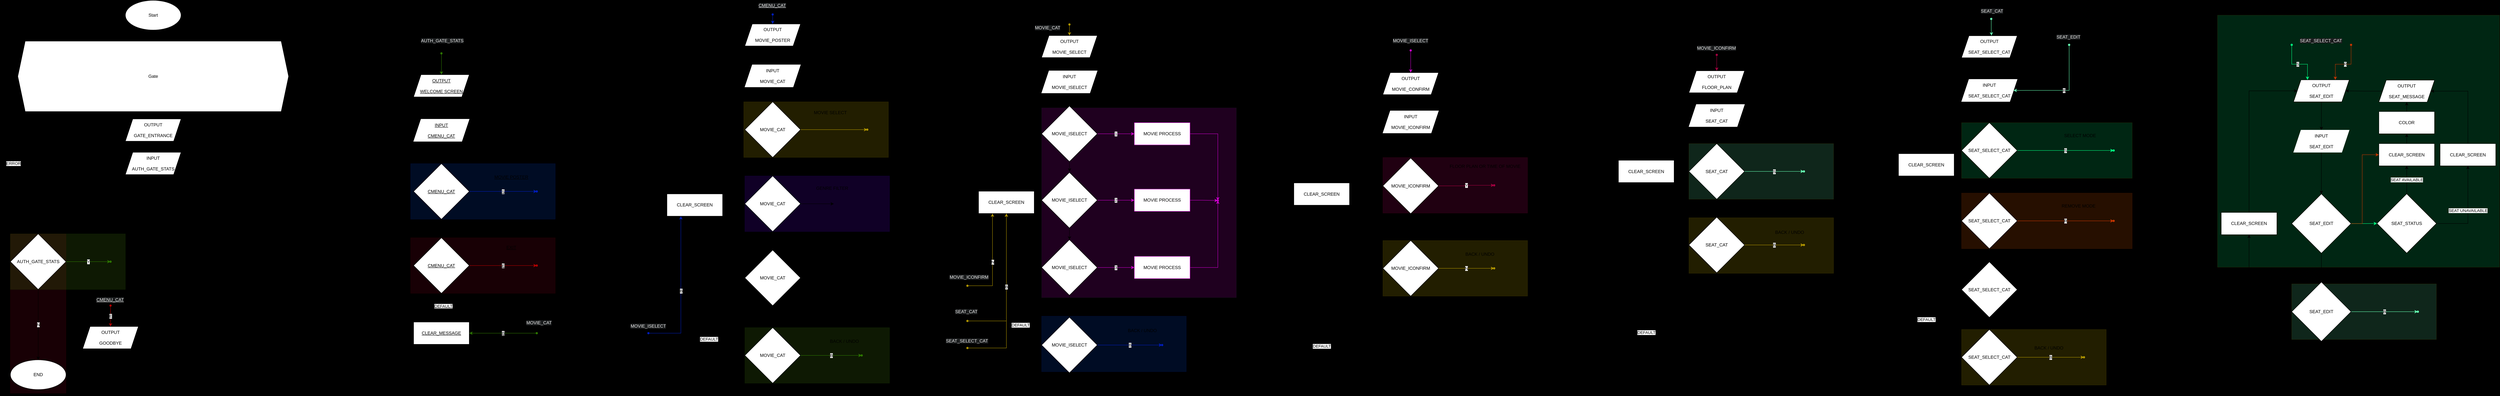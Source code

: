 <mxfile version="24.1.0" type="device">
  <diagram name="FLOWCHART" id="_SyIQTBnzG2JWo0JwZib">
    <mxGraphModel dx="1243" dy="2055" grid="1" gridSize="10" guides="1" tooltips="1" connect="1" arrows="1" fold="1" page="1" pageScale="1" pageWidth="850" pageHeight="1100" background="#000000" math="0" shadow="0">
      <root>
        <mxCell id="0" />
        <mxCell id="1" parent="0" />
        <mxCell id="_7ieRwts1pLUNNnIRrpb-39" value="" style="rounded=0;whiteSpace=wrap;html=1;fillColor=#fa6800;opacity=15;strokeColor=#C73500;fontColor=#000000;" vertex="1" parent="1">
          <mxGeometry x="5310" y="-560" width="460" height="150" as="geometry" />
        </mxCell>
        <mxCell id="_7ieRwts1pLUNNnIRrpb-30" value="" style="rounded=0;whiteSpace=wrap;html=1;fillColor=#66FFB3;opacity=15;strokeColor=#B09500;fontColor=#000000;" vertex="1" parent="1">
          <mxGeometry x="6200" y="-315" width="390" height="150" as="geometry" />
        </mxCell>
        <mxCell id="5m1O86NGaFOG43O_L-Pf-7" value="" style="rounded=0;whiteSpace=wrap;html=1;fillColor=#00FF80;opacity=15;strokeColor=#B09500;fontColor=#000000;movable=0;" parent="1" vertex="1">
          <mxGeometry x="6000" y="-1040" width="760" height="680" as="geometry" />
        </mxCell>
        <mxCell id="fk4BfuyukFRPb7nqBHwW-389" value="" style="rounded=0;whiteSpace=wrap;html=1;fillColor=#00FF80;opacity=15;strokeColor=#B09500;fontColor=#000000;" parent="1" vertex="1">
          <mxGeometry x="5310" y="-750" width="460" height="150" as="geometry" />
        </mxCell>
        <mxCell id="fk4BfuyukFRPb7nqBHwW-380" value="" style="rounded=0;whiteSpace=wrap;html=1;fillColor=#e3c800;opacity=15;strokeColor=#B09500;fontColor=#000000;" parent="1" vertex="1">
          <mxGeometry x="5310" y="-192" width="390" height="150" as="geometry" />
        </mxCell>
        <mxCell id="fk4BfuyukFRPb7nqBHwW-318" value="" style="rounded=0;whiteSpace=wrap;html=1;fillColor=#66FFB3;opacity=15;strokeColor=#B09500;fontColor=#000000;" parent="1" vertex="1">
          <mxGeometry x="4575" y="-693.5" width="390" height="150" as="geometry" />
        </mxCell>
        <mxCell id="fk4BfuyukFRPb7nqBHwW-147" value="" style="rounded=0;whiteSpace=wrap;html=1;fillColor=#e3c800;opacity=15;strokeColor=#B09500;fontColor=#000000;" parent="1" vertex="1">
          <mxGeometry x="2027" y="-806.25" width="390" height="150" as="geometry" />
        </mxCell>
        <mxCell id="fk4BfuyukFRPb7nqBHwW-133" value="" style="rounded=0;whiteSpace=wrap;html=1;fillColor=#6a00ff;fontColor=#ffffff;strokeColor=#3700CC;opacity=15;" parent="1" vertex="1">
          <mxGeometry x="2030" y="-606.25" width="390" height="150" as="geometry" />
        </mxCell>
        <mxCell id="Ll0FbNr0BLSHcaz0i3VG-2" value="" style="rounded=0;whiteSpace=wrap;html=1;opacity=15;fillColor=#a20025;fontColor=#ffffff;strokeColor=#6F0000;" parent="1" vertex="1">
          <mxGeometry x="50" y="-450" width="150" height="430" as="geometry" />
        </mxCell>
        <mxCell id="4c7Zik1as252_9zJUMFA-1" value="" style="rounded=0;whiteSpace=wrap;html=1;fillColor=#60a917;fontColor=#ffffff;strokeColor=#2D7600;opacity=15;" parent="1" vertex="1">
          <mxGeometry x="50" y="-450" width="310" height="150" as="geometry" />
        </mxCell>
        <mxCell id="iaxnD8F6SxANwpRCkQcq-3" style="edgeStyle=orthogonalEdgeStyle;rounded=0;orthogonalLoop=1;jettySize=auto;html=1;exitX=0.5;exitY=1;exitDx=0;exitDy=0;entryX=0.5;entryY=0;entryDx=0;entryDy=0;" parent="1" source="Ll0FbNr0BLSHcaz0i3VG-1" target="Ll0FbNr0BLSHcaz0i3VG-3" edge="1">
          <mxGeometry relative="1" as="geometry" />
        </mxCell>
        <mxCell id="Ll0FbNr0BLSHcaz0i3VG-1" value="Start" style="ellipse;whiteSpace=wrap;html=1;" parent="1" vertex="1">
          <mxGeometry x="360" y="-1080" width="150" height="80" as="geometry" />
        </mxCell>
        <mxCell id="iaxnD8F6SxANwpRCkQcq-7" value="" style="edgeStyle=orthogonalEdgeStyle;rounded=0;orthogonalLoop=1;jettySize=auto;html=1;" parent="1" source="Ll0FbNr0BLSHcaz0i3VG-3" target="iaxnD8F6SxANwpRCkQcq-6" edge="1">
          <mxGeometry relative="1" as="geometry" />
        </mxCell>
        <mxCell id="Ll0FbNr0BLSHcaz0i3VG-3" value="Gate" style="shape=hexagon;perimeter=hexagonPerimeter2;whiteSpace=wrap;html=1;fixedSize=1;" parent="1" vertex="1">
          <mxGeometry x="70" y="-970" width="730" height="190" as="geometry" />
        </mxCell>
        <mxCell id="0tWUjPhN8xBiFnFYTwJi-20" style="edgeStyle=orthogonalEdgeStyle;rounded=0;orthogonalLoop=1;jettySize=auto;html=1;exitX=0.5;exitY=1;exitDx=0;exitDy=0;entryX=0.5;entryY=0;entryDx=0;entryDy=0;" parent="1" source="Ll0FbNr0BLSHcaz0i3VG-4" target="Ll0FbNr0BLSHcaz0i3VG-2" edge="1">
          <mxGeometry relative="1" as="geometry" />
        </mxCell>
        <mxCell id="Ll0FbNr0BLSHcaz0i3VG-4" value="INPUT&lt;div&gt;&lt;span style=&quot;background-color: initial;&quot;&gt;&lt;br&gt;&lt;/span&gt;&lt;/div&gt;&lt;div&gt;AUTH_GATE_STATS&lt;/div&gt;" style="shape=parallelogram;perimeter=parallelogramPerimeter;whiteSpace=wrap;html=1;fixedSize=1;" parent="1" vertex="1">
          <mxGeometry x="360" y="-670" width="150" height="60" as="geometry" />
        </mxCell>
        <mxCell id="iaxnD8F6SxANwpRCkQcq-5" value="END" style="ellipse;whiteSpace=wrap;html=1;" parent="1" vertex="1">
          <mxGeometry x="50" y="-110" width="150" height="80" as="geometry" />
        </mxCell>
        <mxCell id="iaxnD8F6SxANwpRCkQcq-8" value="" style="edgeStyle=orthogonalEdgeStyle;rounded=0;orthogonalLoop=1;jettySize=auto;html=1;" parent="1" source="iaxnD8F6SxANwpRCkQcq-6" target="Ll0FbNr0BLSHcaz0i3VG-4" edge="1">
          <mxGeometry relative="1" as="geometry" />
        </mxCell>
        <mxCell id="iaxnD8F6SxANwpRCkQcq-6" value="OUTPUT&lt;div&gt;&lt;span style=&quot;background-color: initial;&quot;&gt;&lt;br&gt;&lt;/span&gt;&lt;/div&gt;&lt;div&gt;GATE_ENTRANCE&lt;/div&gt;" style="shape=parallelogram;perimeter=parallelogramPerimeter;whiteSpace=wrap;html=1;fixedSize=1;" parent="1" vertex="1">
          <mxGeometry x="360" y="-760" width="150" height="60" as="geometry" />
        </mxCell>
        <mxCell id="0tWUjPhN8xBiFnFYTwJi-13" value="N" style="edgeStyle=orthogonalEdgeStyle;rounded=0;orthogonalLoop=1;jettySize=auto;html=1;exitX=0.5;exitY=1;exitDx=0;exitDy=0;entryX=0.5;entryY=0;entryDx=0;entryDy=0;" parent="1" source="iaxnD8F6SxANwpRCkQcq-9" target="iaxnD8F6SxANwpRCkQcq-5" edge="1">
          <mxGeometry relative="1" as="geometry">
            <mxPoint x="300.0" y="530" as="targetPoint" />
          </mxGeometry>
        </mxCell>
        <mxCell id="0tWUjPhN8xBiFnFYTwJi-19" value="ERROR" style="edgeStyle=orthogonalEdgeStyle;rounded=0;orthogonalLoop=1;jettySize=auto;html=1;exitX=0;exitY=0.5;exitDx=0;exitDy=0;entryX=0;entryY=0.5;entryDx=0;entryDy=0;" parent="1" source="iaxnD8F6SxANwpRCkQcq-9" target="Ll0FbNr0BLSHcaz0i3VG-4" edge="1">
          <mxGeometry x="-0.0" relative="1" as="geometry">
            <Array as="points">
              <mxPoint x="30" y="-375" />
              <mxPoint x="30" y="-640" />
            </Array>
            <mxPoint as="offset" />
          </mxGeometry>
        </mxCell>
        <mxCell id="iaxnD8F6SxANwpRCkQcq-9" value="AUTH_GATE_STATS" style="rhombus;whiteSpace=wrap;html=1;" parent="1" vertex="1">
          <mxGeometry x="50" y="-450" width="150" height="150" as="geometry" />
        </mxCell>
        <mxCell id="0tWUjPhN8xBiFnFYTwJi-15" value="" style="shape=waypoint;sketch=0;size=6;pointerEvents=1;points=[];fillColor=#60a917;resizable=0;rotatable=0;perimeter=centerPerimeter;snapToPoint=1;fontColor=#ffffff;strokeColor=#2D7600;" parent="1" vertex="1">
          <mxGeometry x="310" y="-385" width="20" height="20" as="geometry" />
        </mxCell>
        <mxCell id="fk4BfuyukFRPb7nqBHwW-46" value="MAIN GATE" style="text;html=1;align=center;verticalAlign=middle;resizable=0;points=[];autosize=1;strokeColor=none;fillColor=none;" parent="1" vertex="1">
          <mxGeometry x="735" y="-1070" width="90" height="30" as="geometry" />
        </mxCell>
        <mxCell id="fk4BfuyukFRPb7nqBHwW-47" value="CINEMA MENU" style="text;html=1;align=center;verticalAlign=middle;resizable=0;points=[];autosize=1;strokeColor=none;fillColor=none;" parent="1" vertex="1">
          <mxGeometry x="1560" y="-1070" width="110" height="30" as="geometry" />
        </mxCell>
        <mxCell id="fk4BfuyukFRPb7nqBHwW-68" value="E" style="edgeStyle=orthogonalEdgeStyle;rounded=0;orthogonalLoop=1;jettySize=auto;html=1;fillColor=#e51400;strokeColor=#B20000;" parent="1" source="fk4BfuyukFRPb7nqBHwW-65" target="fk4BfuyukFRPb7nqBHwW-66" edge="1">
          <mxGeometry relative="1" as="geometry" />
        </mxCell>
        <mxCell id="fk4BfuyukFRPb7nqBHwW-65" value="" style="shape=waypoint;sketch=0;size=6;pointerEvents=1;points=[];fillColor=#e51400;resizable=0;rotatable=0;perimeter=centerPerimeter;snapToPoint=1;fontColor=#ffffff;strokeColor=#B20000;" parent="1" vertex="1">
          <mxGeometry x="310" y="-266.5" width="20" height="20" as="geometry" />
        </mxCell>
        <mxCell id="fk4BfuyukFRPb7nqBHwW-67" style="edgeStyle=orthogonalEdgeStyle;rounded=0;orthogonalLoop=1;jettySize=auto;html=1;exitX=0.5;exitY=1;exitDx=0;exitDy=0;entryX=1;entryY=0.5;entryDx=0;entryDy=0;" parent="1" source="fk4BfuyukFRPb7nqBHwW-66" target="iaxnD8F6SxANwpRCkQcq-5" edge="1">
          <mxGeometry relative="1" as="geometry" />
        </mxCell>
        <mxCell id="fk4BfuyukFRPb7nqBHwW-66" value="OUTPUT&lt;div&gt;&lt;span style=&quot;background-color: initial;&quot;&gt;&lt;br&gt;&lt;/span&gt;&lt;/div&gt;&lt;div&gt;GOODBYE&lt;/div&gt;" style="shape=parallelogram;perimeter=parallelogramPerimeter;whiteSpace=wrap;html=1;fixedSize=1;" parent="1" vertex="1">
          <mxGeometry x="245" y="-200" width="150" height="60" as="geometry" />
        </mxCell>
        <mxCell id="fk4BfuyukFRPb7nqBHwW-89" value="MOVIE POSTER" style="text;html=1;align=center;verticalAlign=middle;resizable=0;points=[];autosize=1;strokeColor=none;fillColor=none;" parent="1" vertex="1">
          <mxGeometry x="2400" y="-1070" width="110" height="30" as="geometry" />
        </mxCell>
        <mxCell id="fk4BfuyukFRPb7nqBHwW-123" value="" style="rounded=0;whiteSpace=wrap;html=1;fillColor=#60a917;fontColor=#ffffff;strokeColor=#2D7600;opacity=15;" parent="1" vertex="1">
          <mxGeometry x="2030" y="-197" width="390" height="150" as="geometry" />
        </mxCell>
        <mxCell id="fk4BfuyukFRPb7nqBHwW-53" value="" style="edgeStyle=orthogonalEdgeStyle;rounded=0;orthogonalLoop=1;jettySize=auto;html=1;fillColor=#0050ef;strokeColor=#001DBC;" parent="1" source="fk4BfuyukFRPb7nqBHwW-48" target="fk4BfuyukFRPb7nqBHwW-52" edge="1">
          <mxGeometry relative="1" as="geometry" />
        </mxCell>
        <mxCell id="fk4BfuyukFRPb7nqBHwW-48" value="" style="shape=waypoint;sketch=0;size=6;pointerEvents=1;points=[];fillColor=#0050ef;resizable=0;rotatable=0;perimeter=centerPerimeter;snapToPoint=1;fontColor=#ffffff;strokeColor=#001DBC;" parent="1" vertex="1">
          <mxGeometry x="2095" y="-1052" width="20" height="20" as="geometry" />
        </mxCell>
        <mxCell id="fk4BfuyukFRPb7nqBHwW-74" style="edgeStyle=orthogonalEdgeStyle;rounded=0;orthogonalLoop=1;jettySize=auto;html=1;entryX=0.5;entryY=0;entryDx=0;entryDy=0;" parent="1" source="fk4BfuyukFRPb7nqBHwW-52" target="fk4BfuyukFRPb7nqBHwW-73" edge="1">
          <mxGeometry relative="1" as="geometry" />
        </mxCell>
        <mxCell id="fk4BfuyukFRPb7nqBHwW-52" value="OUTPUT&lt;div&gt;&lt;br&gt;&lt;/div&gt;&lt;div&gt;MOVIE_POSTER&lt;/div&gt;" style="shape=parallelogram;perimeter=parallelogramPerimeter;whiteSpace=wrap;html=1;fixedSize=1;" parent="1" vertex="1">
          <mxGeometry x="2030" y="-1016.25" width="150" height="59.25" as="geometry" />
        </mxCell>
        <mxCell id="fk4BfuyukFRPb7nqBHwW-79" style="edgeStyle=orthogonalEdgeStyle;rounded=0;orthogonalLoop=1;jettySize=auto;html=1;exitX=0.5;exitY=1;exitDx=0;exitDy=0;entryX=0.5;entryY=0;entryDx=0;entryDy=0;" parent="1" source="fk4BfuyukFRPb7nqBHwW-73" target="fk4BfuyukFRPb7nqBHwW-76" edge="1">
          <mxGeometry relative="1" as="geometry" />
        </mxCell>
        <mxCell id="fk4BfuyukFRPb7nqBHwW-73" value="INPUT&lt;div&gt;&lt;br&gt;&lt;/div&gt;&lt;div&gt;MOVIE_CAT&lt;/div&gt;" style="shape=parallelogram;perimeter=parallelogramPerimeter;whiteSpace=wrap;html=1;fixedSize=1;strokeColor=#FFFFFF;" parent="1" vertex="1">
          <mxGeometry x="2030" y="-906.25" width="150" height="60" as="geometry" />
        </mxCell>
        <mxCell id="fk4BfuyukFRPb7nqBHwW-80" style="edgeStyle=orthogonalEdgeStyle;rounded=0;orthogonalLoop=1;jettySize=auto;html=1;exitX=0.5;exitY=1;exitDx=0;exitDy=0;entryX=0.5;entryY=0;entryDx=0;entryDy=0;" parent="1" source="fk4BfuyukFRPb7nqBHwW-76" target="fk4BfuyukFRPb7nqBHwW-77" edge="1">
          <mxGeometry relative="1" as="geometry" />
        </mxCell>
        <mxCell id="fk4BfuyukFRPb7nqBHwW-86" style="edgeStyle=orthogonalEdgeStyle;rounded=0;orthogonalLoop=1;jettySize=auto;html=1;fillColor=#e3c800;strokeColor=#B09500;" parent="1" source="fk4BfuyukFRPb7nqBHwW-76" target="fk4BfuyukFRPb7nqBHwW-137" edge="1">
          <mxGeometry relative="1" as="geometry">
            <mxPoint x="2280" y="-731.25" as="targetPoint" />
          </mxGeometry>
        </mxCell>
        <mxCell id="fk4BfuyukFRPb7nqBHwW-76" value="MOVIE_CAT" style="rhombus;whiteSpace=wrap;html=1;" parent="1" vertex="1">
          <mxGeometry x="2030" y="-806.25" width="150" height="150" as="geometry" />
        </mxCell>
        <mxCell id="fk4BfuyukFRPb7nqBHwW-81" style="edgeStyle=orthogonalEdgeStyle;rounded=0;orthogonalLoop=1;jettySize=auto;html=1;exitX=0.5;exitY=1;exitDx=0;exitDy=0;entryX=0.5;entryY=0;entryDx=0;entryDy=0;" parent="1" source="fk4BfuyukFRPb7nqBHwW-77" target="fk4BfuyukFRPb7nqBHwW-78" edge="1">
          <mxGeometry relative="1" as="geometry" />
        </mxCell>
        <mxCell id="fk4BfuyukFRPb7nqBHwW-87" style="edgeStyle=orthogonalEdgeStyle;rounded=0;orthogonalLoop=1;jettySize=auto;html=1;exitX=1;exitY=0.5;exitDx=0;exitDy=0;" parent="1" source="fk4BfuyukFRPb7nqBHwW-77" edge="1">
          <mxGeometry relative="1" as="geometry">
            <mxPoint x="2270" y="-531" as="targetPoint" />
          </mxGeometry>
        </mxCell>
        <mxCell id="fk4BfuyukFRPb7nqBHwW-77" value="MOVIE_CAT" style="rhombus;whiteSpace=wrap;html=1;" parent="1" vertex="1">
          <mxGeometry x="2030" y="-606.25" width="150" height="150" as="geometry" />
        </mxCell>
        <mxCell id="fk4BfuyukFRPb7nqBHwW-88" style="edgeStyle=orthogonalEdgeStyle;rounded=0;orthogonalLoop=1;jettySize=auto;html=1;exitX=1;exitY=0.5;exitDx=0;exitDy=0;entryX=0;entryY=0.5;entryDx=0;entryDy=0;" parent="1" source="fk4BfuyukFRPb7nqBHwW-78" edge="1">
          <mxGeometry relative="1" as="geometry">
            <mxPoint x="2280" y="-331.25" as="targetPoint" />
          </mxGeometry>
        </mxCell>
        <mxCell id="fk4BfuyukFRPb7nqBHwW-112" style="edgeStyle=orthogonalEdgeStyle;rounded=0;orthogonalLoop=1;jettySize=auto;html=1;exitX=0.5;exitY=1;exitDx=0;exitDy=0;entryX=0.5;entryY=0;entryDx=0;entryDy=0;" parent="1" source="fk4BfuyukFRPb7nqBHwW-78" target="fk4BfuyukFRPb7nqBHwW-111" edge="1">
          <mxGeometry relative="1" as="geometry" />
        </mxCell>
        <mxCell id="fk4BfuyukFRPb7nqBHwW-78" value="MOVIE_CAT" style="rhombus;whiteSpace=wrap;html=1;" parent="1" vertex="1">
          <mxGeometry x="2030" y="-406.25" width="150" height="150" as="geometry" />
        </mxCell>
        <mxCell id="fk4BfuyukFRPb7nqBHwW-113" value="DEFAULT" style="edgeStyle=orthogonalEdgeStyle;rounded=0;orthogonalLoop=1;jettySize=auto;html=1;exitX=0.5;exitY=1;exitDx=0;exitDy=0;entryX=0.75;entryY=1;entryDx=0;entryDy=0;" parent="1" source="fk4BfuyukFRPb7nqBHwW-111" target="fk4BfuyukFRPb7nqBHwW-114" edge="1">
          <mxGeometry relative="1" as="geometry">
            <mxPoint x="1890" y="-377" as="targetPoint" />
          </mxGeometry>
        </mxCell>
        <mxCell id="fk4BfuyukFRPb7nqBHwW-111" value="MOVIE_CAT" style="rhombus;whiteSpace=wrap;html=1;" parent="1" vertex="1">
          <mxGeometry x="2030" y="-197" width="150" height="150" as="geometry" />
        </mxCell>
        <mxCell id="fk4BfuyukFRPb7nqBHwW-115" style="edgeStyle=orthogonalEdgeStyle;rounded=0;orthogonalLoop=1;jettySize=auto;html=1;exitX=0.5;exitY=0;exitDx=0;exitDy=0;entryX=0;entryY=0.5;entryDx=0;entryDy=0;" parent="1" source="fk4BfuyukFRPb7nqBHwW-114" target="fk4BfuyukFRPb7nqBHwW-52" edge="1">
          <mxGeometry relative="1" as="geometry">
            <Array as="points">
              <mxPoint x="1895" y="-986.25" />
            </Array>
          </mxGeometry>
        </mxCell>
        <mxCell id="fk4BfuyukFRPb7nqBHwW-114" value="&lt;span style=&quot;font-weight: normal;&quot;&gt;CLEAR_SCREEN&lt;/span&gt;" style="rounded=0;whiteSpace=wrap;html=1;fontStyle=1" parent="1" vertex="1">
          <mxGeometry x="1820" y="-557.75" width="150" height="60" as="geometry" />
        </mxCell>
        <mxCell id="fk4BfuyukFRPb7nqBHwW-121" value="" style="shape=waypoint;sketch=0;size=6;pointerEvents=1;points=[];fillColor=#60a917;resizable=0;rotatable=0;perimeter=centerPerimeter;snapToPoint=1;fontColor=#ffffff;strokeColor=#2D7600;" parent="1" vertex="1">
          <mxGeometry x="2335" y="-132" width="20" height="20" as="geometry" />
        </mxCell>
        <mxCell id="fk4BfuyukFRPb7nqBHwW-122" value="B" style="edgeStyle=orthogonalEdgeStyle;rounded=0;orthogonalLoop=1;jettySize=auto;html=1;exitX=1;exitY=0.5;exitDx=0;exitDy=0;entryX=0.479;entryY=0.886;entryDx=0;entryDy=0;entryPerimeter=0;fillColor=#60a917;strokeColor=#2D7600;" parent="1" source="fk4BfuyukFRPb7nqBHwW-111" target="fk4BfuyukFRPb7nqBHwW-121" edge="1">
          <mxGeometry relative="1" as="geometry" />
        </mxCell>
        <mxCell id="fk4BfuyukFRPb7nqBHwW-128" value="BACK / UNDO" style="text;html=1;align=center;verticalAlign=middle;whiteSpace=wrap;rounded=0;" parent="1" vertex="1">
          <mxGeometry x="2180" y="-175" width="237" height="30" as="geometry" />
        </mxCell>
        <mxCell id="fk4BfuyukFRPb7nqBHwW-135" value="Y" style="edgeStyle=orthogonalEdgeStyle;rounded=0;orthogonalLoop=1;jettySize=auto;html=1;exitX=1;exitY=0.5;exitDx=0;exitDy=0;entryX=0.763;entryY=0.586;entryDx=0;entryDy=0;entryPerimeter=0;fillColor=#60a917;strokeColor=#2D7600;" parent="1" source="iaxnD8F6SxANwpRCkQcq-9" target="0tWUjPhN8xBiFnFYTwJi-15" edge="1">
          <mxGeometry relative="1" as="geometry" />
        </mxCell>
        <mxCell id="fk4BfuyukFRPb7nqBHwW-137" value="" style="shape=waypoint;sketch=0;size=6;pointerEvents=1;points=[];fillColor=#e3c800;resizable=0;rotatable=0;perimeter=centerPerimeter;snapToPoint=1;strokeColor=#B09500;fontColor=#000000;" parent="1" vertex="1">
          <mxGeometry x="2350" y="-741.25" width="20" height="20" as="geometry" />
        </mxCell>
        <mxCell id="fk4BfuyukFRPb7nqBHwW-139" value="GENRE FILTER" style="text;html=1;align=center;verticalAlign=middle;resizable=0;points=[];autosize=1;strokeColor=none;fillColor=none;" parent="1" vertex="1">
          <mxGeometry x="2210" y="-587.75" width="110" height="30" as="geometry" />
        </mxCell>
        <mxCell id="fk4BfuyukFRPb7nqBHwW-140" value="AGE FILTER" style="text;html=1;align=center;verticalAlign=middle;resizable=0;points=[];autosize=1;strokeColor=none;fillColor=none;" parent="1" vertex="1">
          <mxGeometry x="2220" y="-395" width="90" height="30" as="geometry" />
        </mxCell>
        <mxCell id="fk4BfuyukFRPb7nqBHwW-141" value="MOVIE SELECT" style="text;html=1;align=center;verticalAlign=middle;resizable=0;points=[];autosize=1;strokeColor=none;fillColor=none;" parent="1" vertex="1">
          <mxGeometry x="2205" y="-792" width="110" height="30" as="geometry" />
        </mxCell>
        <mxCell id="fk4BfuyukFRPb7nqBHwW-153" value="MOVIE SELECTION" style="text;html=1;align=center;verticalAlign=middle;resizable=0;points=[];autosize=1;strokeColor=none;fillColor=none;" parent="1" vertex="1">
          <mxGeometry x="3240" y="-1070" width="130" height="30" as="geometry" />
        </mxCell>
        <mxCell id="fk4BfuyukFRPb7nqBHwW-198" value="MOVIE CONFIRM" style="text;html=1;align=center;verticalAlign=middle;resizable=0;points=[];autosize=1;strokeColor=none;fillColor=none;" parent="1" vertex="1">
          <mxGeometry x="4085" y="-1070" width="120" height="30" as="geometry" />
        </mxCell>
        <mxCell id="fk4BfuyukFRPb7nqBHwW-50" value="" style="rounded=0;whiteSpace=wrap;html=1;fillColor=#a20025;fontColor=#ffffff;strokeColor=#6F0000;opacity=15;glass=0;fontStyle=4" parent="1" vertex="1">
          <mxGeometry x="1129" y="-439.5" width="390" height="150" as="geometry" />
        </mxCell>
        <mxCell id="fk4BfuyukFRPb7nqBHwW-49" value="" style="rounded=0;whiteSpace=wrap;html=1;fillColor=#0050ef;fontColor=#ffffff;strokeColor=#001DBC;opacity=15;fontStyle=4" parent="1" vertex="1">
          <mxGeometry x="1129" y="-639.5" width="390" height="150" as="geometry" />
        </mxCell>
        <mxCell id="fk4BfuyukFRPb7nqBHwW-31" style="edgeStyle=orthogonalEdgeStyle;rounded=0;orthogonalLoop=1;jettySize=auto;html=1;entryX=0.5;entryY=0;entryDx=0;entryDy=0;fillColor=#60a917;strokeColor=#2D7600;fontStyle=4" parent="1" source="crYka2N7SXxKaLOjOpeC-2" target="crYka2N7SXxKaLOjOpeC-4" edge="1">
          <mxGeometry relative="1" as="geometry" />
        </mxCell>
        <mxCell id="crYka2N7SXxKaLOjOpeC-2" value="" style="shape=waypoint;sketch=0;size=6;pointerEvents=1;points=[];fillColor=#60a917;resizable=0;rotatable=0;perimeter=centerPerimeter;snapToPoint=1;fontColor=#ffffff;strokeColor=#2D7600;fontStyle=4" parent="1" vertex="1">
          <mxGeometry x="1202" y="-947" width="20" height="20" as="geometry" />
        </mxCell>
        <mxCell id="fk4BfuyukFRPb7nqBHwW-21" style="edgeStyle=orthogonalEdgeStyle;rounded=0;orthogonalLoop=1;jettySize=auto;html=1;exitX=0.5;exitY=1;exitDx=0;exitDy=0;entryX=0.5;entryY=0;entryDx=0;entryDy=0;fontStyle=4" parent="1" source="crYka2N7SXxKaLOjOpeC-4" target="crYka2N7SXxKaLOjOpeC-6" edge="1">
          <mxGeometry relative="1" as="geometry" />
        </mxCell>
        <mxCell id="crYka2N7SXxKaLOjOpeC-4" value="OUTPUT&lt;div&gt;&lt;br&gt;&lt;/div&gt;&lt;div&gt;WELCOME SCREEN&lt;/div&gt;" style="shape=parallelogram;perimeter=parallelogramPerimeter;whiteSpace=wrap;html=1;fixedSize=1;fontStyle=4" parent="1" vertex="1">
          <mxGeometry x="1137" y="-879.5" width="150" height="60" as="geometry" />
        </mxCell>
        <mxCell id="fk4BfuyukFRPb7nqBHwW-4" value="" style="edgeStyle=orthogonalEdgeStyle;rounded=0;orthogonalLoop=1;jettySize=auto;html=1;fontStyle=4" parent="1" source="crYka2N7SXxKaLOjOpeC-6" target="crYka2N7SXxKaLOjOpeC-7" edge="1">
          <mxGeometry relative="1" as="geometry" />
        </mxCell>
        <mxCell id="crYka2N7SXxKaLOjOpeC-6" value="INPUT&lt;div&gt;&lt;br&gt;&lt;/div&gt;&lt;div&gt;CMENU_CAT&lt;/div&gt;" style="shape=parallelogram;perimeter=parallelogramPerimeter;whiteSpace=wrap;html=1;fixedSize=1;strokeColor=#FFFFFF;fontStyle=4" parent="1" vertex="1">
          <mxGeometry x="1137" y="-759.5" width="150" height="60" as="geometry" />
        </mxCell>
        <mxCell id="fk4BfuyukFRPb7nqBHwW-5" value="" style="edgeStyle=orthogonalEdgeStyle;rounded=0;orthogonalLoop=1;jettySize=auto;html=1;fontStyle=4" parent="1" source="crYka2N7SXxKaLOjOpeC-7" target="crYka2N7SXxKaLOjOpeC-8" edge="1">
          <mxGeometry relative="1" as="geometry" />
        </mxCell>
        <mxCell id="fk4BfuyukFRPb7nqBHwW-42" value="S" style="edgeStyle=orthogonalEdgeStyle;rounded=0;orthogonalLoop=1;jettySize=auto;html=1;fillColor=#0050ef;strokeColor=#001DBC;fontStyle=4" parent="1" source="crYka2N7SXxKaLOjOpeC-7" target="fk4BfuyukFRPb7nqBHwW-41" edge="1">
          <mxGeometry relative="1" as="geometry" />
        </mxCell>
        <mxCell id="crYka2N7SXxKaLOjOpeC-7" value="CMENU_CAT" style="rhombus;whiteSpace=wrap;html=1;fontStyle=4" parent="1" vertex="1">
          <mxGeometry x="1137" y="-639.5" width="150" height="150" as="geometry" />
        </mxCell>
        <mxCell id="fk4BfuyukFRPb7nqBHwW-6" value="" style="edgeStyle=orthogonalEdgeStyle;rounded=0;orthogonalLoop=1;jettySize=auto;html=1;entryX=0.5;entryY=0;entryDx=0;entryDy=0;fontStyle=4" parent="1" source="crYka2N7SXxKaLOjOpeC-8" target="fk4BfuyukFRPb7nqBHwW-237" edge="1">
          <mxGeometry relative="1" as="geometry">
            <mxPoint x="1212" y="-182" as="targetPoint" />
          </mxGeometry>
        </mxCell>
        <mxCell id="fk4BfuyukFRPb7nqBHwW-107" value="DEFAULT" style="edgeLabel;html=1;align=center;verticalAlign=middle;resizable=0;points=[];fontStyle=4" parent="fk4BfuyukFRPb7nqBHwW-6" vertex="1" connectable="0">
          <mxGeometry x="-0.128" y="5" relative="1" as="geometry">
            <mxPoint as="offset" />
          </mxGeometry>
        </mxCell>
        <mxCell id="fk4BfuyukFRPb7nqBHwW-45" value="E" style="edgeStyle=orthogonalEdgeStyle;rounded=0;orthogonalLoop=1;jettySize=auto;html=1;fillColor=#e51400;strokeColor=#B20000;fontStyle=4" parent="1" source="crYka2N7SXxKaLOjOpeC-8" target="fk4BfuyukFRPb7nqBHwW-43" edge="1">
          <mxGeometry relative="1" as="geometry" />
        </mxCell>
        <mxCell id="crYka2N7SXxKaLOjOpeC-8" value="CMENU_CAT" style="rhombus;whiteSpace=wrap;html=1;fontStyle=4" parent="1" vertex="1">
          <mxGeometry x="1137" y="-439.5" width="150" height="150" as="geometry" />
        </mxCell>
        <mxCell id="fk4BfuyukFRPb7nqBHwW-27" value="MOVIE POSTER" style="text;html=1;align=center;verticalAlign=middle;whiteSpace=wrap;rounded=0;fontStyle=4" parent="1" vertex="1">
          <mxGeometry x="1292" y="-618" width="217" height="30" as="geometry" />
        </mxCell>
        <mxCell id="fk4BfuyukFRPb7nqBHwW-29" value="EXIT" style="text;html=1;align=center;verticalAlign=middle;whiteSpace=wrap;rounded=0;fontStyle=4" parent="1" vertex="1">
          <mxGeometry x="1282" y="-428" width="237" height="30" as="geometry" />
        </mxCell>
        <mxCell id="fk4BfuyukFRPb7nqBHwW-41" value="" style="shape=waypoint;sketch=0;size=6;pointerEvents=1;points=[];fillColor=#0050ef;resizable=0;rotatable=0;perimeter=centerPerimeter;snapToPoint=1;fontColor=#ffffff;strokeColor=#001DBC;fontStyle=4" parent="1" vertex="1">
          <mxGeometry x="1459" y="-574.5" width="20" height="20" as="geometry" />
        </mxCell>
        <mxCell id="fk4BfuyukFRPb7nqBHwW-43" value="" style="shape=waypoint;sketch=0;size=6;pointerEvents=1;points=[];fillColor=#e51400;resizable=0;rotatable=0;perimeter=centerPerimeter;snapToPoint=1;fontColor=#ffffff;strokeColor=#B20000;fontStyle=4" parent="1" vertex="1">
          <mxGeometry x="1459" y="-374.5" width="20" height="20" as="geometry" />
        </mxCell>
        <mxCell id="fk4BfuyukFRPb7nqBHwW-238" value="" style="edgeStyle=orthogonalEdgeStyle;rounded=0;orthogonalLoop=1;jettySize=auto;html=1;entryX=0;entryY=0.5;entryDx=0;entryDy=0;exitX=0;exitY=0.5;exitDx=0;exitDy=0;fontStyle=4" parent="1" source="fk4BfuyukFRPb7nqBHwW-237" target="crYka2N7SXxKaLOjOpeC-4" edge="1">
          <mxGeometry relative="1" as="geometry">
            <Array as="points">
              <mxPoint x="1031" y="-182" />
              <mxPoint x="1031" y="-849" />
            </Array>
          </mxGeometry>
        </mxCell>
        <mxCell id="fk4BfuyukFRPb7nqBHwW-237" value="&lt;span style=&quot;font-weight: normal;&quot;&gt;CLEAR_MESSAGE&lt;/span&gt;" style="rounded=0;whiteSpace=wrap;html=1;fontStyle=5" parent="1" vertex="1">
          <mxGeometry x="1137" y="-212" width="150" height="60" as="geometry" />
        </mxCell>
        <mxCell id="fk4BfuyukFRPb7nqBHwW-242" value="B" style="edgeStyle=orthogonalEdgeStyle;rounded=0;orthogonalLoop=1;jettySize=auto;html=1;entryX=1;entryY=0.5;entryDx=0;entryDy=0;fillColor=#60a917;strokeColor=#2D7600;fontStyle=4" parent="1" source="fk4BfuyukFRPb7nqBHwW-241" target="fk4BfuyukFRPb7nqBHwW-237" edge="1">
          <mxGeometry relative="1" as="geometry">
            <mxPoint x="1287" y="-92.0" as="targetPoint" />
          </mxGeometry>
        </mxCell>
        <mxCell id="fk4BfuyukFRPb7nqBHwW-241" value="" style="shape=waypoint;sketch=0;size=6;pointerEvents=1;points=[];fillColor=#60a917;resizable=0;rotatable=0;perimeter=centerPerimeter;snapToPoint=1;fontColor=#ffffff;strokeColor=#2D7600;fontStyle=4" parent="1" vertex="1">
          <mxGeometry x="1459" y="-192" width="20" height="20" as="geometry" />
        </mxCell>
        <mxCell id="fk4BfuyukFRPb7nqBHwW-263" value="B" style="edgeStyle=orthogonalEdgeStyle;rounded=0;orthogonalLoop=1;jettySize=auto;html=1;entryX=0.25;entryY=1;entryDx=0;entryDy=0;exitX=0.633;exitY=0.933;exitDx=0;exitDy=0;exitPerimeter=0;fillColor=#0050ef;strokeColor=#001DBC;" parent="1" source="fk4BfuyukFRPb7nqBHwW-262" target="fk4BfuyukFRPb7nqBHwW-114" edge="1">
          <mxGeometry relative="1" as="geometry" />
        </mxCell>
        <mxCell id="fk4BfuyukFRPb7nqBHwW-262" value="" style="shape=waypoint;sketch=0;size=6;pointerEvents=1;points=[];fillColor=#0050ef;resizable=0;rotatable=0;perimeter=centerPerimeter;snapToPoint=1;fontColor=#ffffff;strokeColor=#001DBC;fontStyle=4" parent="1" vertex="1">
          <mxGeometry x="1760" y="-192" width="20" height="20" as="geometry" />
        </mxCell>
        <mxCell id="fk4BfuyukFRPb7nqBHwW-283" value="FLOOR PLAN" style="text;html=1;align=center;verticalAlign=middle;resizable=0;points=[];autosize=1;strokeColor=none;fillColor=none;" parent="1" vertex="1">
          <mxGeometry x="4950" y="-1070" width="100" height="30" as="geometry" />
        </mxCell>
        <mxCell id="fk4BfuyukFRPb7nqBHwW-303" value="" style="rounded=0;whiteSpace=wrap;html=1;fillColor=#e3c800;opacity=15;strokeColor=#B09500;fontColor=#000000;" parent="1" vertex="1">
          <mxGeometry x="4575" y="-493.5" width="390" height="150" as="geometry" />
        </mxCell>
        <mxCell id="fk4BfuyukFRPb7nqBHwW-287" style="edgeStyle=orthogonalEdgeStyle;rounded=0;orthogonalLoop=1;jettySize=auto;html=1;entryX=0.5;entryY=0;entryDx=0;entryDy=0;fillColor=#d80073;strokeColor=#A50040;" parent="1" source="fk4BfuyukFRPb7nqBHwW-281" target="fk4BfuyukFRPb7nqBHwW-282" edge="1">
          <mxGeometry relative="1" as="geometry" />
        </mxCell>
        <mxCell id="fk4BfuyukFRPb7nqBHwW-281" value="" style="shape=waypoint;sketch=0;size=6;pointerEvents=1;points=[];fillColor=#d80073;resizable=0;rotatable=0;perimeter=centerPerimeter;snapToPoint=1;fontColor=#ffffff;strokeColor=#A50040;" parent="1" vertex="1">
          <mxGeometry x="4640" y="-943" width="20" height="20" as="geometry" />
        </mxCell>
        <mxCell id="fk4BfuyukFRPb7nqBHwW-290" style="edgeStyle=orthogonalEdgeStyle;rounded=0;orthogonalLoop=1;jettySize=auto;html=1;exitX=0.5;exitY=1;exitDx=0;exitDy=0;entryX=0.5;entryY=0;entryDx=0;entryDy=0;" parent="1" source="fk4BfuyukFRPb7nqBHwW-282" target="fk4BfuyukFRPb7nqBHwW-289" edge="1">
          <mxGeometry relative="1" as="geometry" />
        </mxCell>
        <mxCell id="fk4BfuyukFRPb7nqBHwW-282" value="OUTPUT&lt;div&gt;&lt;br&gt;&lt;/div&gt;&lt;div&gt;FLOOR_PLAN&lt;/div&gt;" style="shape=parallelogram;perimeter=parallelogramPerimeter;whiteSpace=wrap;html=1;fixedSize=1;" parent="1" vertex="1">
          <mxGeometry x="4575" y="-890" width="150" height="59.25" as="geometry" />
        </mxCell>
        <mxCell id="fk4BfuyukFRPb7nqBHwW-299" style="edgeStyle=orthogonalEdgeStyle;rounded=0;orthogonalLoop=1;jettySize=auto;html=1;exitX=0.5;exitY=1;exitDx=0;exitDy=0;entryX=0.5;entryY=0;entryDx=0;entryDy=0;" parent="1" source="fk4BfuyukFRPb7nqBHwW-289" target="fk4BfuyukFRPb7nqBHwW-292" edge="1">
          <mxGeometry relative="1" as="geometry" />
        </mxCell>
        <mxCell id="fk4BfuyukFRPb7nqBHwW-289" value="INPUT&lt;div&gt;&lt;br&gt;&lt;/div&gt;&lt;div&gt;SEAT_CAT&lt;/div&gt;" style="shape=parallelogram;perimeter=parallelogramPerimeter;whiteSpace=wrap;html=1;fixedSize=1;strokeColor=#FFFFFF;" parent="1" vertex="1">
          <mxGeometry x="4575" y="-799.25" width="150" height="60" as="geometry" />
        </mxCell>
        <mxCell id="fk4BfuyukFRPb7nqBHwW-300" style="edgeStyle=orthogonalEdgeStyle;rounded=0;orthogonalLoop=1;jettySize=auto;html=1;exitX=0.5;exitY=1;exitDx=0;exitDy=0;" parent="1" source="fk4BfuyukFRPb7nqBHwW-292" target="fk4BfuyukFRPb7nqBHwW-295" edge="1">
          <mxGeometry relative="1" as="geometry" />
        </mxCell>
        <mxCell id="fk4BfuyukFRPb7nqBHwW-292" value="SEAT_CAT" style="rhombus;whiteSpace=wrap;html=1;" parent="1" vertex="1">
          <mxGeometry x="4575" y="-693.5" width="150" height="150" as="geometry" />
        </mxCell>
        <mxCell id="fk4BfuyukFRPb7nqBHwW-298" value="DEFAULT" style="edgeStyle=orthogonalEdgeStyle;rounded=0;orthogonalLoop=1;jettySize=auto;html=1;exitX=0.5;exitY=1;exitDx=0;exitDy=0;entryX=0.5;entryY=1;entryDx=0;entryDy=0;" parent="1" source="fk4BfuyukFRPb7nqBHwW-295" target="fk4BfuyukFRPb7nqBHwW-296" edge="1">
          <mxGeometry relative="1" as="geometry">
            <Array as="points">
              <mxPoint x="4650" y="-157.25" />
              <mxPoint x="4460" y="-157.25" />
            </Array>
          </mxGeometry>
        </mxCell>
        <mxCell id="fk4BfuyukFRPb7nqBHwW-295" value="SEAT_CAT" style="rhombus;whiteSpace=wrap;html=1;" parent="1" vertex="1">
          <mxGeometry x="4575" y="-495" width="150" height="150" as="geometry" />
        </mxCell>
        <mxCell id="fk4BfuyukFRPb7nqBHwW-306" style="edgeStyle=orthogonalEdgeStyle;rounded=0;orthogonalLoop=1;jettySize=auto;html=1;exitX=0.5;exitY=0;exitDx=0;exitDy=0;entryX=0;entryY=0.5;entryDx=0;entryDy=0;" parent="1" source="fk4BfuyukFRPb7nqBHwW-296" target="fk4BfuyukFRPb7nqBHwW-282" edge="1">
          <mxGeometry relative="1" as="geometry">
            <Array as="points">
              <mxPoint x="4460" y="-860.25" />
            </Array>
          </mxGeometry>
        </mxCell>
        <mxCell id="fk4BfuyukFRPb7nqBHwW-296" value="&lt;span style=&quot;font-weight: normal;&quot;&gt;CLEAR_SCREEN&lt;/span&gt;" style="rounded=0;whiteSpace=wrap;html=1;fontStyle=1" parent="1" vertex="1">
          <mxGeometry x="4385" y="-648.5" width="150" height="60" as="geometry" />
        </mxCell>
        <mxCell id="fk4BfuyukFRPb7nqBHwW-304" value="" style="shape=waypoint;sketch=0;size=6;pointerEvents=1;points=[];fillColor=#e3c800;resizable=0;rotatable=0;perimeter=centerPerimeter;snapToPoint=1;fontColor=#000000;strokeColor=#B09500;" parent="1" vertex="1">
          <mxGeometry x="4875" y="-430" width="20" height="20" as="geometry" />
        </mxCell>
        <mxCell id="fk4BfuyukFRPb7nqBHwW-305" value="B" style="edgeStyle=orthogonalEdgeStyle;rounded=0;orthogonalLoop=1;jettySize=auto;html=1;exitX=1;exitY=0.5;exitDx=0;exitDy=0;entryX=0.816;entryY=0.763;entryDx=0;entryDy=0;entryPerimeter=0;fillColor=#e3c800;strokeColor=#B09500;" parent="1" source="fk4BfuyukFRPb7nqBHwW-295" target="fk4BfuyukFRPb7nqBHwW-304" edge="1">
          <mxGeometry relative="1" as="geometry" />
        </mxCell>
        <mxCell id="fk4BfuyukFRPb7nqBHwW-308" value="" style="shape=waypoint;sketch=0;size=6;pointerEvents=1;points=[];fillColor=none;resizable=0;rotatable=0;perimeter=centerPerimeter;snapToPoint=1;strokeColor=#66FFB3;" parent="1" vertex="1">
          <mxGeometry x="4875" y="-628.5" width="20" height="20" as="geometry" />
        </mxCell>
        <mxCell id="fk4BfuyukFRPb7nqBHwW-309" value="S" style="edgeStyle=orthogonalEdgeStyle;rounded=0;orthogonalLoop=1;jettySize=auto;html=1;exitX=1;exitY=0.5;exitDx=0;exitDy=0;entryX=0.247;entryY=0.656;entryDx=0;entryDy=0;entryPerimeter=0;strokeColor=#66FFB3;" parent="1" source="fk4BfuyukFRPb7nqBHwW-292" target="fk4BfuyukFRPb7nqBHwW-308" edge="1">
          <mxGeometry relative="1" as="geometry" />
        </mxCell>
        <mxCell id="fk4BfuyukFRPb7nqBHwW-319" value="" style="shape=waypoint;sketch=0;size=6;pointerEvents=1;points=[];fillColor=none;resizable=0;rotatable=0;perimeter=centerPerimeter;snapToPoint=1;strokeColor=#66FFB3;" parent="1" vertex="1">
          <mxGeometry x="5380" y="-1040" width="20" height="20" as="geometry" />
        </mxCell>
        <mxCell id="fk4BfuyukFRPb7nqBHwW-323" style="edgeStyle=orthogonalEdgeStyle;rounded=0;orthogonalLoop=1;jettySize=auto;html=1;exitX=0.5;exitY=1;exitDx=0;exitDy=0;entryX=0.5;entryY=0;entryDx=0;entryDy=0;" parent="1" source="fk4BfuyukFRPb7nqBHwW-320" target="fk4BfuyukFRPb7nqBHwW-321" edge="1">
          <mxGeometry relative="1" as="geometry" />
        </mxCell>
        <mxCell id="fk4BfuyukFRPb7nqBHwW-320" value="OUTPUT&lt;div&gt;&lt;br&gt;&lt;/div&gt;&lt;div&gt;SEAT_SELECT_CAT&lt;/div&gt;" style="shape=parallelogram;perimeter=parallelogramPerimeter;whiteSpace=wrap;html=1;fixedSize=1;" parent="1" vertex="1">
          <mxGeometry x="5310" y="-984.56" width="150" height="59.25" as="geometry" />
        </mxCell>
        <mxCell id="fk4BfuyukFRPb7nqBHwW-325" style="edgeStyle=orthogonalEdgeStyle;rounded=0;orthogonalLoop=1;jettySize=auto;html=1;exitX=0.5;exitY=1;exitDx=0;exitDy=0;entryX=0.5;entryY=0;entryDx=0;entryDy=0;" parent="1" source="fk4BfuyukFRPb7nqBHwW-321" target="fk4BfuyukFRPb7nqBHwW-324" edge="1">
          <mxGeometry relative="1" as="geometry" />
        </mxCell>
        <mxCell id="fk4BfuyukFRPb7nqBHwW-321" value="INPUT&lt;div&gt;&lt;br&gt;&lt;/div&gt;&lt;div&gt;SEAT_SELECT_CAT&lt;br&gt;&lt;/div&gt;" style="shape=parallelogram;perimeter=parallelogramPerimeter;whiteSpace=wrap;html=1;fixedSize=1;strokeColor=#FFFFFF;" parent="1" vertex="1">
          <mxGeometry x="5310" y="-867.06" width="150" height="60" as="geometry" />
        </mxCell>
        <mxCell id="fk4BfuyukFRPb7nqBHwW-322" style="edgeStyle=orthogonalEdgeStyle;rounded=0;orthogonalLoop=1;jettySize=auto;html=1;entryX=0.539;entryY=-0.007;entryDx=0;entryDy=0;entryPerimeter=0;strokeColor=#66FFB3;" parent="1" source="fk4BfuyukFRPb7nqBHwW-319" target="fk4BfuyukFRPb7nqBHwW-320" edge="1">
          <mxGeometry relative="1" as="geometry" />
        </mxCell>
        <mxCell id="fk4BfuyukFRPb7nqBHwW-334" style="edgeStyle=orthogonalEdgeStyle;rounded=0;orthogonalLoop=1;jettySize=auto;html=1;exitX=0.5;exitY=1;exitDx=0;exitDy=0;entryX=0.5;entryY=0;entryDx=0;entryDy=0;" parent="1" source="fk4BfuyukFRPb7nqBHwW-324" target="fk4BfuyukFRPb7nqBHwW-329" edge="1">
          <mxGeometry relative="1" as="geometry" />
        </mxCell>
        <mxCell id="fk4BfuyukFRPb7nqBHwW-324" value="SEAT_SELECT_CAT" style="rhombus;whiteSpace=wrap;html=1;" parent="1" vertex="1">
          <mxGeometry x="5310" y="-750" width="150" height="150" as="geometry" />
        </mxCell>
        <mxCell id="fk4BfuyukFRPb7nqBHwW-368" style="edgeStyle=orthogonalEdgeStyle;rounded=0;orthogonalLoop=1;jettySize=auto;html=1;exitX=0.5;exitY=1;exitDx=0;exitDy=0;entryX=0.5;entryY=0;entryDx=0;entryDy=0;" parent="1" source="fk4BfuyukFRPb7nqBHwW-329" target="fk4BfuyukFRPb7nqBHwW-367" edge="1">
          <mxGeometry relative="1" as="geometry" />
        </mxCell>
        <mxCell id="fk4BfuyukFRPb7nqBHwW-329" value="SEAT_SELECT_CAT" style="rhombus;whiteSpace=wrap;html=1;" parent="1" vertex="1">
          <mxGeometry x="5310" y="-560" width="150" height="150" as="geometry" />
        </mxCell>
        <mxCell id="fk4BfuyukFRPb7nqBHwW-333" style="edgeStyle=orthogonalEdgeStyle;rounded=0;orthogonalLoop=1;jettySize=auto;html=1;exitX=0.5;exitY=0;exitDx=0;exitDy=0;entryX=0;entryY=0.5;entryDx=0;entryDy=0;" parent="1" source="fk4BfuyukFRPb7nqBHwW-330" target="fk4BfuyukFRPb7nqBHwW-321" edge="1">
          <mxGeometry relative="1" as="geometry">
            <Array as="points">
              <mxPoint x="5215" y="-837.06" />
            </Array>
          </mxGeometry>
        </mxCell>
        <mxCell id="fk4BfuyukFRPb7nqBHwW-330" value="&lt;span style=&quot;font-weight: normal;&quot;&gt;CLEAR_SCREEN&lt;/span&gt;" style="rounded=0;whiteSpace=wrap;html=1;fontStyle=1" parent="1" vertex="1">
          <mxGeometry x="5140" y="-666.31" width="150" height="60" as="geometry" />
        </mxCell>
        <mxCell id="fk4BfuyukFRPb7nqBHwW-331" value="SEAT SELECTION" style="text;html=1;align=center;verticalAlign=middle;resizable=0;points=[];autosize=1;strokeColor=none;fillColor=none;" parent="1" vertex="1">
          <mxGeometry x="5795" y="-1070" width="130" height="30" as="geometry" />
        </mxCell>
        <mxCell id="fk4BfuyukFRPb7nqBHwW-366" value="BACK / UNDO" style="text;html=1;align=center;verticalAlign=middle;whiteSpace=wrap;rounded=0;" parent="1" vertex="1">
          <mxGeometry x="4728" y="-469.5" width="237" height="30" as="geometry" />
        </mxCell>
        <mxCell id="fk4BfuyukFRPb7nqBHwW-369" value="DEFAULT" style="edgeStyle=orthogonalEdgeStyle;rounded=0;orthogonalLoop=1;jettySize=auto;html=1;entryX=0.5;entryY=1;entryDx=0;entryDy=0;exitX=0.5;exitY=1;exitDx=0;exitDy=0;" parent="1" source="fk4BfuyukFRPb7nqBHwW-375" target="fk4BfuyukFRPb7nqBHwW-330" edge="1">
          <mxGeometry relative="1" as="geometry">
            <mxPoint x="5250" y="-110" as="sourcePoint" />
          </mxGeometry>
        </mxCell>
        <mxCell id="fk4BfuyukFRPb7nqBHwW-376" style="edgeStyle=orthogonalEdgeStyle;rounded=0;orthogonalLoop=1;jettySize=auto;html=1;exitX=0.5;exitY=1;exitDx=0;exitDy=0;entryX=0.5;entryY=0;entryDx=0;entryDy=0;" parent="1" source="fk4BfuyukFRPb7nqBHwW-367" target="fk4BfuyukFRPb7nqBHwW-375" edge="1">
          <mxGeometry relative="1" as="geometry" />
        </mxCell>
        <mxCell id="fk4BfuyukFRPb7nqBHwW-385" style="edgeStyle=orthogonalEdgeStyle;rounded=0;orthogonalLoop=1;jettySize=auto;html=1;exitX=1;exitY=0.5;exitDx=0;exitDy=0;" parent="1" source="fk4BfuyukFRPb7nqBHwW-367" edge="1">
          <mxGeometry relative="1" as="geometry">
            <mxPoint x="5660.0" y="-299.909" as="targetPoint" />
          </mxGeometry>
        </mxCell>
        <mxCell id="fk4BfuyukFRPb7nqBHwW-367" value="SEAT_SELECT_CAT" style="rhombus;whiteSpace=wrap;html=1;" parent="1" vertex="1">
          <mxGeometry x="5310" y="-374.5" width="150" height="150" as="geometry" />
        </mxCell>
        <mxCell id="fk4BfuyukFRPb7nqBHwW-375" value="SEAT_SELECT_CAT" style="rhombus;whiteSpace=wrap;html=1;" parent="1" vertex="1">
          <mxGeometry x="5310" y="-192" width="150" height="150" as="geometry" />
        </mxCell>
        <mxCell id="fk4BfuyukFRPb7nqBHwW-381" value="" style="shape=waypoint;sketch=0;size=6;pointerEvents=1;points=[];fillColor=#e3c800;resizable=0;rotatable=0;perimeter=centerPerimeter;snapToPoint=1;fontColor=#000000;strokeColor=#B09500;" parent="1" vertex="1">
          <mxGeometry x="5630" y="-127" width="20" height="20" as="geometry" />
        </mxCell>
        <mxCell id="fk4BfuyukFRPb7nqBHwW-382" value="B" style="edgeStyle=orthogonalEdgeStyle;rounded=0;orthogonalLoop=1;jettySize=auto;html=1;exitX=1;exitY=0.5;exitDx=0;exitDy=0;entryX=0.7;entryY=0.813;entryDx=0;entryDy=0;entryPerimeter=0;fillColor=#e3c800;strokeColor=#B09500;" parent="1" source="fk4BfuyukFRPb7nqBHwW-375" target="fk4BfuyukFRPb7nqBHwW-381" edge="1">
          <mxGeometry relative="1" as="geometry" />
        </mxCell>
        <mxCell id="fk4BfuyukFRPb7nqBHwW-384" value="BACK / UNDO" style="text;html=1;align=center;verticalAlign=middle;whiteSpace=wrap;rounded=0;" parent="1" vertex="1">
          <mxGeometry x="5426.5" y="-157" width="237" height="30" as="geometry" />
        </mxCell>
        <mxCell id="fk4BfuyukFRPb7nqBHwW-386" value="CONFIRM PAYMENT" style="text;html=1;align=center;verticalAlign=middle;resizable=0;points=[];autosize=1;strokeColor=none;fillColor=none;" parent="1" vertex="1">
          <mxGeometry x="5480" y="-342" width="140" height="30" as="geometry" />
        </mxCell>
        <mxCell id="fk4BfuyukFRPb7nqBHwW-387" value="REMOVE MODE" style="text;html=1;align=center;verticalAlign=middle;resizable=0;points=[];autosize=1;strokeColor=none;fillColor=none;" parent="1" vertex="1">
          <mxGeometry x="5570" y="-540" width="110" height="30" as="geometry" />
        </mxCell>
        <mxCell id="fk4BfuyukFRPb7nqBHwW-388" value="SELECT MODE" style="text;html=1;align=center;verticalAlign=middle;resizable=0;points=[];autosize=1;strokeColor=none;fillColor=none;" parent="1" vertex="1">
          <mxGeometry x="5573.5" y="-730" width="110" height="30" as="geometry" />
        </mxCell>
        <mxCell id="_7ieRwts1pLUNNnIRrpb-20" value="S" style="edgeStyle=orthogonalEdgeStyle;rounded=0;orthogonalLoop=1;jettySize=auto;html=1;strokeColor=#00FF80;entryX=0.25;entryY=0;entryDx=0;entryDy=0;" edge="1" parent="1" source="5m1O86NGaFOG43O_L-Pf-1" target="_7ieRwts1pLUNNnIRrpb-7">
          <mxGeometry relative="1" as="geometry" />
        </mxCell>
        <mxCell id="5m1O86NGaFOG43O_L-Pf-1" value="" style="shape=waypoint;sketch=0;size=6;pointerEvents=1;points=[];fillColor=none;resizable=0;rotatable=0;perimeter=centerPerimeter;snapToPoint=1;strokeColor=#00FF80;" parent="1" vertex="1">
          <mxGeometry x="6190" y="-970.0" width="20" height="20" as="geometry" />
        </mxCell>
        <mxCell id="5m1O86NGaFOG43O_L-Pf-2" value="EDIT MODE" style="text;html=1;align=center;verticalAlign=middle;resizable=0;points=[];autosize=1;strokeColor=none;fillColor=none;" parent="1" vertex="1">
          <mxGeometry x="6650" y="-1070" width="90" height="30" as="geometry" />
        </mxCell>
        <mxCell id="_7ieRwts1pLUNNnIRrpb-21" value="R" style="edgeStyle=orthogonalEdgeStyle;rounded=0;orthogonalLoop=1;jettySize=auto;html=1;entryX=0.75;entryY=0;entryDx=0;entryDy=0;fillColor=#fa6800;strokeColor=#C73500;" edge="1" parent="1" source="5m1O86NGaFOG43O_L-Pf-3" target="_7ieRwts1pLUNNnIRrpb-7">
          <mxGeometry relative="1" as="geometry" />
        </mxCell>
        <mxCell id="5m1O86NGaFOG43O_L-Pf-3" value="" style="shape=waypoint;sketch=0;size=6;pointerEvents=1;points=[];fillColor=#fa6800;resizable=0;rotatable=0;perimeter=centerPerimeter;snapToPoint=1;fontColor=#000000;strokeColor=#C73500;" parent="1" vertex="1">
          <mxGeometry x="6350" y="-970" width="20" height="20" as="geometry" />
        </mxCell>
        <mxCell id="_7ieRwts1pLUNNnIRrpb-16" style="edgeStyle=orthogonalEdgeStyle;rounded=0;orthogonalLoop=1;jettySize=auto;html=1;exitX=0.5;exitY=0;exitDx=0;exitDy=0;entryX=0.5;entryY=1;entryDx=0;entryDy=0;" edge="1" parent="1" source="5m1O86NGaFOG43O_L-Pf-4" target="5m1O86NGaFOG43O_L-Pf-5">
          <mxGeometry relative="1" as="geometry" />
        </mxCell>
        <mxCell id="5m1O86NGaFOG43O_L-Pf-4" value="&lt;span style=&quot;font-weight: normal;&quot;&gt;CLEAR_SCREEN&lt;/span&gt;" style="rounded=0;whiteSpace=wrap;html=1;fontStyle=1" parent="1" vertex="1">
          <mxGeometry x="6435" y="-693.5" width="150" height="60" as="geometry" />
        </mxCell>
        <mxCell id="_7ieRwts1pLUNNnIRrpb-49" style="edgeStyle=orthogonalEdgeStyle;rounded=0;orthogonalLoop=1;jettySize=auto;html=1;exitX=0.5;exitY=0;exitDx=0;exitDy=0;entryX=0.5;entryY=1;entryDx=0;entryDy=0;" edge="1" parent="1" source="5m1O86NGaFOG43O_L-Pf-5" target="_7ieRwts1pLUNNnIRrpb-48">
          <mxGeometry relative="1" as="geometry" />
        </mxCell>
        <mxCell id="5m1O86NGaFOG43O_L-Pf-5" value="&lt;span style=&quot;font-weight: normal;&quot;&gt;COLOR&lt;/span&gt;" style="rounded=0;whiteSpace=wrap;html=1;fontStyle=1" parent="1" vertex="1">
          <mxGeometry x="6435" y="-780" width="150" height="60" as="geometry" />
        </mxCell>
        <mxCell id="5m1O86NGaFOG43O_L-Pf-8" value="" style="shape=waypoint;sketch=0;size=6;pointerEvents=1;points=[];fillColor=none;resizable=0;rotatable=0;perimeter=centerPerimeter;snapToPoint=1;strokeColor=#00FF80;" parent="1" vertex="1">
          <mxGeometry x="5710" y="-685" width="20" height="20" as="geometry" />
        </mxCell>
        <mxCell id="5m1O86NGaFOG43O_L-Pf-9" value="S" style="edgeStyle=orthogonalEdgeStyle;rounded=0;orthogonalLoop=1;jettySize=auto;html=1;exitX=1;exitY=0.5;exitDx=0;exitDy=0;entryX=0.447;entryY=0.833;entryDx=0;entryDy=0;entryPerimeter=0;strokeColor=#00FF80;" parent="1" source="fk4BfuyukFRPb7nqBHwW-324" target="5m1O86NGaFOG43O_L-Pf-8" edge="1">
          <mxGeometry relative="1" as="geometry" />
        </mxCell>
        <mxCell id="_7ieRwts1pLUNNnIRrpb-31" style="edgeStyle=orthogonalEdgeStyle;rounded=0;orthogonalLoop=1;jettySize=auto;html=1;exitX=0.5;exitY=1;exitDx=0;exitDy=0;entryX=0.5;entryY=0;entryDx=0;entryDy=0;" edge="1" parent="1" source="_7ieRwts1pLUNNnIRrpb-4" target="_7ieRwts1pLUNNnIRrpb-5">
          <mxGeometry relative="1" as="geometry" />
        </mxCell>
        <mxCell id="_7ieRwts1pLUNNnIRrpb-35" style="edgeStyle=orthogonalEdgeStyle;rounded=0;orthogonalLoop=1;jettySize=auto;html=1;exitX=1;exitY=0.5;exitDx=0;exitDy=0;entryX=0;entryY=0.5;entryDx=0;entryDy=0;strokeColor=#00FF80;" edge="1" parent="1" source="_7ieRwts1pLUNNnIRrpb-4" target="_7ieRwts1pLUNNnIRrpb-33">
          <mxGeometry relative="1" as="geometry" />
        </mxCell>
        <mxCell id="_7ieRwts1pLUNNnIRrpb-37" style="edgeStyle=orthogonalEdgeStyle;rounded=0;orthogonalLoop=1;jettySize=auto;html=1;exitX=1;exitY=0.5;exitDx=0;exitDy=0;entryX=0;entryY=0.5;entryDx=0;entryDy=0;fillColor=#fa6800;strokeColor=#C73500;" edge="1" parent="1" source="_7ieRwts1pLUNNnIRrpb-4" target="5m1O86NGaFOG43O_L-Pf-4">
          <mxGeometry relative="1" as="geometry">
            <Array as="points">
              <mxPoint x="6390" y="-478" />
              <mxPoint x="6390" y="-663" />
            </Array>
          </mxGeometry>
        </mxCell>
        <mxCell id="_7ieRwts1pLUNNnIRrpb-4" value="SEAT_EDIT" style="rhombus;whiteSpace=wrap;html=1;" vertex="1" parent="1">
          <mxGeometry x="6200" y="-557.75" width="160" height="160" as="geometry" />
        </mxCell>
        <mxCell id="_7ieRwts1pLUNNnIRrpb-28" value="B" style="edgeStyle=orthogonalEdgeStyle;rounded=0;orthogonalLoop=1;jettySize=auto;html=1;strokeColor=#66FFB3;" edge="1" parent="1" source="_7ieRwts1pLUNNnIRrpb-5" target="_7ieRwts1pLUNNnIRrpb-27">
          <mxGeometry relative="1" as="geometry">
            <mxPoint as="offset" />
          </mxGeometry>
        </mxCell>
        <mxCell id="_7ieRwts1pLUNNnIRrpb-32" style="edgeStyle=orthogonalEdgeStyle;rounded=0;orthogonalLoop=1;jettySize=auto;html=1;exitX=0.5;exitY=1;exitDx=0;exitDy=0;entryX=0.5;entryY=1;entryDx=0;entryDy=0;" edge="1" parent="1" source="_7ieRwts1pLUNNnIRrpb-5" target="_7ieRwts1pLUNNnIRrpb-23">
          <mxGeometry relative="1" as="geometry" />
        </mxCell>
        <mxCell id="_7ieRwts1pLUNNnIRrpb-5" value="SEAT_EDIT" style="rhombus;whiteSpace=wrap;html=1;" vertex="1" parent="1">
          <mxGeometry x="6200" y="-320" width="160" height="160" as="geometry" />
        </mxCell>
        <mxCell id="_7ieRwts1pLUNNnIRrpb-19" style="edgeStyle=orthogonalEdgeStyle;rounded=0;orthogonalLoop=1;jettySize=auto;html=1;exitX=0.5;exitY=1;exitDx=0;exitDy=0;entryX=0.5;entryY=0;entryDx=0;entryDy=0;" edge="1" parent="1" source="_7ieRwts1pLUNNnIRrpb-7" target="_7ieRwts1pLUNNnIRrpb-8">
          <mxGeometry relative="1" as="geometry" />
        </mxCell>
        <mxCell id="_7ieRwts1pLUNNnIRrpb-7" value="OUTPUT&lt;div&gt;&lt;br&gt;&lt;/div&gt;&lt;div&gt;SEAT_EDIT&lt;/div&gt;" style="shape=parallelogram;perimeter=parallelogramPerimeter;whiteSpace=wrap;html=1;fixedSize=1;" vertex="1" parent="1">
          <mxGeometry x="6205" y="-865.5" width="150" height="59.25" as="geometry" />
        </mxCell>
        <mxCell id="_7ieRwts1pLUNNnIRrpb-22" style="edgeStyle=orthogonalEdgeStyle;rounded=0;orthogonalLoop=1;jettySize=auto;html=1;exitX=0.5;exitY=1;exitDx=0;exitDy=0;entryX=0.5;entryY=0;entryDx=0;entryDy=0;" edge="1" parent="1" source="_7ieRwts1pLUNNnIRrpb-8" target="_7ieRwts1pLUNNnIRrpb-4">
          <mxGeometry relative="1" as="geometry" />
        </mxCell>
        <mxCell id="_7ieRwts1pLUNNnIRrpb-8" value="INPUT&lt;div&gt;&lt;br&gt;&lt;/div&gt;&lt;div&gt;SEAT_EDIT&lt;br&gt;&lt;/div&gt;" style="shape=parallelogram;perimeter=parallelogramPerimeter;whiteSpace=wrap;html=1;fixedSize=1;strokeColor=#FFFFFF;" vertex="1" parent="1">
          <mxGeometry x="6205" y="-730" width="150" height="60" as="geometry" />
        </mxCell>
        <mxCell id="_7ieRwts1pLUNNnIRrpb-24" style="edgeStyle=orthogonalEdgeStyle;rounded=0;orthogonalLoop=1;jettySize=auto;html=1;exitX=0.5;exitY=0;exitDx=0;exitDy=0;entryX=0;entryY=0.5;entryDx=0;entryDy=0;" edge="1" parent="1" source="_7ieRwts1pLUNNnIRrpb-23" target="_7ieRwts1pLUNNnIRrpb-7">
          <mxGeometry relative="1" as="geometry">
            <Array as="points">
              <mxPoint x="6085" y="-836" />
            </Array>
          </mxGeometry>
        </mxCell>
        <mxCell id="_7ieRwts1pLUNNnIRrpb-23" value="&lt;span style=&quot;font-weight: normal;&quot;&gt;CLEAR_SCREEN&lt;/span&gt;" style="rounded=0;whiteSpace=wrap;html=1;fontStyle=1" vertex="1" parent="1">
          <mxGeometry x="6010" y="-507.75" width="150" height="60" as="geometry" />
        </mxCell>
        <mxCell id="_7ieRwts1pLUNNnIRrpb-26" value="B" style="edgeStyle=orthogonalEdgeStyle;rounded=0;orthogonalLoop=1;jettySize=auto;html=1;entryX=1;entryY=0.5;entryDx=0;entryDy=0;strokeColor=#66FFB3;" edge="1" parent="1" source="_7ieRwts1pLUNNnIRrpb-25" target="fk4BfuyukFRPb7nqBHwW-321">
          <mxGeometry relative="1" as="geometry">
            <Array as="points">
              <mxPoint x="5600" y="-837" />
            </Array>
          </mxGeometry>
        </mxCell>
        <mxCell id="_7ieRwts1pLUNNnIRrpb-25" value="" style="shape=waypoint;sketch=0;size=6;pointerEvents=1;points=[];fillColor=none;resizable=0;rotatable=0;perimeter=centerPerimeter;snapToPoint=1;strokeColor=#66FFB3;" vertex="1" parent="1">
          <mxGeometry x="5590" y="-970" width="20" height="20" as="geometry" />
        </mxCell>
        <mxCell id="_7ieRwts1pLUNNnIRrpb-27" value="" style="shape=waypoint;sketch=0;size=6;pointerEvents=1;points=[];fillColor=none;resizable=0;rotatable=0;perimeter=centerPerimeter;snapToPoint=1;strokeColor=#66FFB3;" vertex="1" parent="1">
          <mxGeometry x="6530" y="-250" width="20" height="20" as="geometry" />
        </mxCell>
        <mxCell id="_7ieRwts1pLUNNnIRrpb-43" value="SEAT AVAILABLE" style="edgeStyle=orthogonalEdgeStyle;rounded=0;orthogonalLoop=1;jettySize=auto;html=1;exitX=0.5;exitY=0;exitDx=0;exitDy=0;entryX=0.5;entryY=1;entryDx=0;entryDy=0;" edge="1" parent="1" source="_7ieRwts1pLUNNnIRrpb-33" target="5m1O86NGaFOG43O_L-Pf-4">
          <mxGeometry relative="1" as="geometry" />
        </mxCell>
        <mxCell id="_7ieRwts1pLUNNnIRrpb-45" value="SEAT UNAVAILABLE" style="edgeStyle=orthogonalEdgeStyle;rounded=0;orthogonalLoop=1;jettySize=auto;html=1;exitX=1;exitY=0.5;exitDx=0;exitDy=0;entryX=0.5;entryY=1;entryDx=0;entryDy=0;" edge="1" parent="1" source="_7ieRwts1pLUNNnIRrpb-33" target="_7ieRwts1pLUNNnIRrpb-42">
          <mxGeometry relative="1" as="geometry">
            <Array as="points">
              <mxPoint x="6675" y="-478" />
            </Array>
          </mxGeometry>
        </mxCell>
        <mxCell id="_7ieRwts1pLUNNnIRrpb-33" value="SEAT_STATUS" style="rhombus;whiteSpace=wrap;html=1;" vertex="1" parent="1">
          <mxGeometry x="6430" y="-558" width="160" height="160" as="geometry" />
        </mxCell>
        <mxCell id="_7ieRwts1pLUNNnIRrpb-40" value="" style="shape=waypoint;sketch=0;size=6;pointerEvents=1;points=[];fillColor=#fa6800;resizable=0;rotatable=0;perimeter=centerPerimeter;snapToPoint=1;strokeColor=#C73500;fontColor=#000000;" vertex="1" parent="1">
          <mxGeometry x="5710" y="-495" width="20" height="20" as="geometry" />
        </mxCell>
        <mxCell id="_7ieRwts1pLUNNnIRrpb-41" value="R" style="edgeStyle=orthogonalEdgeStyle;rounded=0;orthogonalLoop=1;jettySize=auto;html=1;exitX=1;exitY=0.5;exitDx=0;exitDy=0;entryX=0.893;entryY=0.826;entryDx=0;entryDy=0;entryPerimeter=0;fillColor=#fa6800;strokeColor=#C73500;" edge="1" parent="1" source="fk4BfuyukFRPb7nqBHwW-329" target="_7ieRwts1pLUNNnIRrpb-40">
          <mxGeometry relative="1" as="geometry" />
        </mxCell>
        <mxCell id="_7ieRwts1pLUNNnIRrpb-50" style="edgeStyle=orthogonalEdgeStyle;rounded=0;orthogonalLoop=1;jettySize=auto;html=1;exitX=0.5;exitY=0;exitDx=0;exitDy=0;entryX=1;entryY=0.5;entryDx=0;entryDy=0;" edge="1" parent="1" source="_7ieRwts1pLUNNnIRrpb-42" target="_7ieRwts1pLUNNnIRrpb-48">
          <mxGeometry relative="1" as="geometry">
            <Array as="points">
              <mxPoint x="6675" y="-835" />
            </Array>
          </mxGeometry>
        </mxCell>
        <mxCell id="_7ieRwts1pLUNNnIRrpb-42" value="&lt;span style=&quot;font-weight: normal;&quot;&gt;CLEAR_SCREEN&lt;/span&gt;" style="rounded=0;whiteSpace=wrap;html=1;fontStyle=1" vertex="1" parent="1">
          <mxGeometry x="6600" y="-693.5" width="150" height="60" as="geometry" />
        </mxCell>
        <mxCell id="_7ieRwts1pLUNNnIRrpb-51" style="edgeStyle=orthogonalEdgeStyle;rounded=0;orthogonalLoop=1;jettySize=auto;html=1;exitX=0;exitY=0.5;exitDx=0;exitDy=0;entryX=1;entryY=0.5;entryDx=0;entryDy=0;" edge="1" parent="1" source="_7ieRwts1pLUNNnIRrpb-48" target="_7ieRwts1pLUNNnIRrpb-7">
          <mxGeometry relative="1" as="geometry" />
        </mxCell>
        <mxCell id="_7ieRwts1pLUNNnIRrpb-48" value="OUTPUT&lt;div&gt;&lt;br&gt;&lt;/div&gt;&lt;div&gt;SEAT_MESSAGE&lt;/div&gt;" style="shape=parallelogram;perimeter=parallelogramPerimeter;whiteSpace=wrap;html=1;fixedSize=1;" vertex="1" parent="1">
          <mxGeometry x="6435" y="-864.75" width="150" height="59.25" as="geometry" />
        </mxCell>
        <mxCell id="_7ieRwts1pLUNNnIRrpb-53" value="&lt;span style=&quot;color: rgb(240, 240, 240); font-family: Helvetica; font-size: 12px; font-style: normal; font-variant-ligatures: normal; font-variant-caps: normal; font-weight: 400; letter-spacing: normal; orphans: 2; text-align: center; text-indent: 0px; text-transform: none; widows: 2; word-spacing: 0px; -webkit-text-stroke-width: 0px; white-space: normal; background-color: rgb(27, 29, 30); text-decoration-thickness: initial; text-decoration-style: initial; text-decoration-color: initial; display: inline !important; float: none;&quot;&gt;MOVIE_ISELECT&lt;/span&gt;" style="text;whiteSpace=wrap;html=1;" vertex="1" parent="1">
          <mxGeometry x="1720" y="-215" width="130" height="40" as="geometry" />
        </mxCell>
        <mxCell id="_7ieRwts1pLUNNnIRrpb-54" value="&lt;span style=&quot;color: rgb(240, 240, 240); font-family: Helvetica; font-size: 12px; font-style: normal; font-variant-ligatures: normal; font-variant-caps: normal; font-weight: 400; letter-spacing: normal; orphans: 2; text-align: center; text-indent: 0px; text-transform: none; widows: 2; word-spacing: 0px; -webkit-text-stroke-width: 0px; white-space: normal; background-color: rgb(27, 29, 30); text-decoration-thickness: initial; text-decoration-style: initial; text-decoration-color: initial; display: inline !important; float: none;&quot;&gt;MOVIE_ICONFIRM&lt;/span&gt;" style="text;whiteSpace=wrap;html=1;" vertex="1" parent="1">
          <mxGeometry x="2580" y="-347" width="110" height="40" as="geometry" />
        </mxCell>
        <mxCell id="fk4BfuyukFRPb7nqBHwW-226" value="" style="rounded=0;whiteSpace=wrap;html=1;fillColor=#CC00CC;opacity=15;strokeColor=#314354;fontColor=#ffffff;movable=0;" parent="1" vertex="1">
          <mxGeometry x="2830" y="-790" width="525" height="512" as="geometry" />
        </mxCell>
        <mxCell id="fk4BfuyukFRPb7nqBHwW-221" value="" style="rounded=0;whiteSpace=wrap;html=1;fillColor=#0050ef;fontColor=#ffffff;strokeColor=#001DBC;opacity=15;" parent="1" vertex="1">
          <mxGeometry x="2830" y="-228" width="390" height="150" as="geometry" />
        </mxCell>
        <mxCell id="fk4BfuyukFRPb7nqBHwW-159" style="edgeStyle=orthogonalEdgeStyle;rounded=0;orthogonalLoop=1;jettySize=auto;html=1;entryX=0.5;entryY=0;entryDx=0;entryDy=0;fillColor=#e3c800;strokeColor=#B09500;" parent="1" source="fk4BfuyukFRPb7nqBHwW-151" target="fk4BfuyukFRPb7nqBHwW-157" edge="1">
          <mxGeometry relative="1" as="geometry" />
        </mxCell>
        <mxCell id="fk4BfuyukFRPb7nqBHwW-151" value="" style="shape=waypoint;sketch=0;size=6;pointerEvents=1;points=[];fillColor=#e3c800;resizable=0;rotatable=0;perimeter=centerPerimeter;snapToPoint=1;fontColor=#000000;strokeColor=#B09500;" parent="1" vertex="1">
          <mxGeometry x="2895" y="-1025" width="20" height="20" as="geometry" />
        </mxCell>
        <mxCell id="fk4BfuyukFRPb7nqBHwW-176" style="edgeStyle=orthogonalEdgeStyle;rounded=0;orthogonalLoop=1;jettySize=auto;html=1;exitX=0.5;exitY=1;exitDx=0;exitDy=0;" parent="1" source="fk4BfuyukFRPb7nqBHwW-154" edge="1">
          <mxGeometry relative="1" as="geometry">
            <mxPoint x="2905.545" y="-618" as="targetPoint" />
          </mxGeometry>
        </mxCell>
        <mxCell id="fk4BfuyukFRPb7nqBHwW-209" value="1" style="edgeStyle=orthogonalEdgeStyle;rounded=0;orthogonalLoop=1;jettySize=auto;html=1;exitX=1;exitY=0.5;exitDx=0;exitDy=0;entryX=0;entryY=0.5;entryDx=0;entryDy=0;strokeColor=#CC00CC;" parent="1" source="fk4BfuyukFRPb7nqBHwW-154" target="fk4BfuyukFRPb7nqBHwW-206" edge="1">
          <mxGeometry relative="1" as="geometry" />
        </mxCell>
        <mxCell id="fk4BfuyukFRPb7nqBHwW-154" value="MOVIE_ISELECT" style="rhombus;whiteSpace=wrap;html=1;" parent="1" vertex="1">
          <mxGeometry x="2830" y="-795" width="150" height="150" as="geometry" />
        </mxCell>
        <mxCell id="fk4BfuyukFRPb7nqBHwW-177" style="edgeStyle=orthogonalEdgeStyle;rounded=0;orthogonalLoop=1;jettySize=auto;html=1;exitX=0.5;exitY=1;exitDx=0;exitDy=0;entryX=0.5;entryY=0;entryDx=0;entryDy=0;" parent="1" source="fk4BfuyukFRPb7nqBHwW-155" target="fk4BfuyukFRPb7nqBHwW-156" edge="1">
          <mxGeometry relative="1" as="geometry" />
        </mxCell>
        <mxCell id="fk4BfuyukFRPb7nqBHwW-210" value="2" style="edgeStyle=orthogonalEdgeStyle;rounded=0;orthogonalLoop=1;jettySize=auto;html=1;exitX=1;exitY=0.5;exitDx=0;exitDy=0;entryX=0;entryY=0.5;entryDx=0;entryDy=0;strokeColor=#CC00CC;" parent="1" source="fk4BfuyukFRPb7nqBHwW-155" target="fk4BfuyukFRPb7nqBHwW-207" edge="1">
          <mxGeometry relative="1" as="geometry" />
        </mxCell>
        <mxCell id="fk4BfuyukFRPb7nqBHwW-155" value="MOVIE_ISELECT" style="rhombus;whiteSpace=wrap;html=1;" parent="1" vertex="1">
          <mxGeometry x="2830" y="-615.75" width="150" height="150" as="geometry" />
        </mxCell>
        <mxCell id="fk4BfuyukFRPb7nqBHwW-211" value="3" style="edgeStyle=orthogonalEdgeStyle;rounded=0;orthogonalLoop=1;jettySize=auto;html=1;exitX=1;exitY=0.5;exitDx=0;exitDy=0;entryX=0;entryY=0.5;entryDx=0;entryDy=0;strokeColor=#CC00CC;" parent="1" source="fk4BfuyukFRPb7nqBHwW-156" target="fk4BfuyukFRPb7nqBHwW-208" edge="1">
          <mxGeometry relative="1" as="geometry" />
        </mxCell>
        <mxCell id="fk4BfuyukFRPb7nqBHwW-217" style="edgeStyle=orthogonalEdgeStyle;rounded=0;orthogonalLoop=1;jettySize=auto;html=1;exitX=0.5;exitY=1;exitDx=0;exitDy=0;entryX=0.5;entryY=0;entryDx=0;entryDy=0;" parent="1" source="fk4BfuyukFRPb7nqBHwW-156" target="fk4BfuyukFRPb7nqBHwW-174" edge="1">
          <mxGeometry relative="1" as="geometry" />
        </mxCell>
        <mxCell id="fk4BfuyukFRPb7nqBHwW-156" value="MOVIE_ISELECT" style="rhombus;whiteSpace=wrap;html=1;" parent="1" vertex="1">
          <mxGeometry x="2830" y="-434.25" width="150" height="150" as="geometry" />
        </mxCell>
        <mxCell id="fk4BfuyukFRPb7nqBHwW-160" style="edgeStyle=orthogonalEdgeStyle;rounded=0;orthogonalLoop=1;jettySize=auto;html=1;exitX=0.5;exitY=1;exitDx=0;exitDy=0;entryX=0.5;entryY=0;entryDx=0;entryDy=0;" parent="1" source="fk4BfuyukFRPb7nqBHwW-157" target="fk4BfuyukFRPb7nqBHwW-158" edge="1">
          <mxGeometry relative="1" as="geometry" />
        </mxCell>
        <mxCell id="fk4BfuyukFRPb7nqBHwW-157" value="OUTPUT&lt;div&gt;&lt;br&gt;&lt;/div&gt;&lt;div&gt;MOVIE_SELECT&lt;/div&gt;" style="shape=parallelogram;perimeter=parallelogramPerimeter;whiteSpace=wrap;html=1;fixedSize=1;" parent="1" vertex="1">
          <mxGeometry x="2830" y="-985" width="150" height="59.25" as="geometry" />
        </mxCell>
        <mxCell id="fk4BfuyukFRPb7nqBHwW-172" style="edgeStyle=orthogonalEdgeStyle;rounded=0;orthogonalLoop=1;jettySize=auto;html=1;exitX=0.5;exitY=1;exitDx=0;exitDy=0;entryX=0.5;entryY=0;entryDx=0;entryDy=0;" parent="1" source="fk4BfuyukFRPb7nqBHwW-158" target="fk4BfuyukFRPb7nqBHwW-154" edge="1">
          <mxGeometry relative="1" as="geometry" />
        </mxCell>
        <mxCell id="fk4BfuyukFRPb7nqBHwW-158" value="INPUT&lt;div&gt;&lt;br&gt;&lt;/div&gt;&lt;div&gt;MOVIE_ISELECT&lt;/div&gt;" style="shape=parallelogram;perimeter=parallelogramPerimeter;whiteSpace=wrap;html=1;fixedSize=1;strokeColor=#FFFFFF;" parent="1" vertex="1">
          <mxGeometry x="2830" y="-890" width="150" height="60" as="geometry" />
        </mxCell>
        <mxCell id="fk4BfuyukFRPb7nqBHwW-204" value="DEFAULT" style="edgeStyle=orthogonalEdgeStyle;rounded=0;orthogonalLoop=1;jettySize=auto;html=1;exitX=0.5;exitY=1;exitDx=0;exitDy=0;entryX=0.75;entryY=1;entryDx=0;entryDy=0;" parent="1" source="fk4BfuyukFRPb7nqBHwW-174" target="fk4BfuyukFRPb7nqBHwW-175" edge="1">
          <mxGeometry relative="1" as="geometry" />
        </mxCell>
        <mxCell id="fk4BfuyukFRPb7nqBHwW-220" value="B" style="edgeStyle=orthogonalEdgeStyle;rounded=0;orthogonalLoop=1;jettySize=auto;html=1;exitX=1;exitY=0.5;exitDx=0;exitDy=0;fillColor=#0050ef;strokeColor=#001DBC;" parent="1" source="fk4BfuyukFRPb7nqBHwW-174" target="fk4BfuyukFRPb7nqBHwW-219" edge="1">
          <mxGeometry relative="1" as="geometry" />
        </mxCell>
        <mxCell id="fk4BfuyukFRPb7nqBHwW-174" value="MOVIE_ISELECT" style="rhombus;whiteSpace=wrap;html=1;" parent="1" vertex="1">
          <mxGeometry x="2830" y="-225" width="150" height="150" as="geometry" />
        </mxCell>
        <mxCell id="fk4BfuyukFRPb7nqBHwW-205" style="edgeStyle=orthogonalEdgeStyle;rounded=0;orthogonalLoop=1;jettySize=auto;html=1;exitX=0.5;exitY=0;exitDx=0;exitDy=0;entryX=0;entryY=0.5;entryDx=0;entryDy=0;" parent="1" source="fk4BfuyukFRPb7nqBHwW-175" target="fk4BfuyukFRPb7nqBHwW-157" edge="1">
          <mxGeometry relative="1" as="geometry">
            <Array as="points">
              <mxPoint x="2735" y="-955" />
            </Array>
          </mxGeometry>
        </mxCell>
        <mxCell id="fk4BfuyukFRPb7nqBHwW-175" value="&lt;span style=&quot;font-weight: normal;&quot;&gt;CLEAR_SCREEN&lt;/span&gt;" style="rounded=0;whiteSpace=wrap;html=1;fontStyle=1" parent="1" vertex="1">
          <mxGeometry x="2660" y="-565" width="150" height="60" as="geometry" />
        </mxCell>
        <mxCell id="fk4BfuyukFRPb7nqBHwW-206" value="&lt;span style=&quot;font-weight: normal;&quot;&gt;MOVIE PROCESS&lt;/span&gt;" style="rounded=0;whiteSpace=wrap;html=1;fontStyle=1;strokeColor=#CC00CC;" parent="1" vertex="1">
          <mxGeometry x="3080" y="-750" width="150" height="60" as="geometry" />
        </mxCell>
        <mxCell id="fk4BfuyukFRPb7nqBHwW-207" value="&lt;span style=&quot;font-weight: normal;&quot;&gt;MOVIE PROCESS&lt;/span&gt;" style="rounded=0;whiteSpace=wrap;html=1;fontStyle=1;strokeColor=#CC00CC;" parent="1" vertex="1">
          <mxGeometry x="3080" y="-570.75" width="150" height="60" as="geometry" />
        </mxCell>
        <mxCell id="fk4BfuyukFRPb7nqBHwW-208" value="&lt;span style=&quot;font-weight: normal;&quot;&gt;MOVIE PROCESS&lt;/span&gt;" style="rounded=0;whiteSpace=wrap;html=1;fontStyle=1;strokeColor=#CC00CC;" parent="1" vertex="1">
          <mxGeometry x="3080" y="-389.25" width="150" height="60" as="geometry" />
        </mxCell>
        <mxCell id="fk4BfuyukFRPb7nqBHwW-212" value="" style="shape=waypoint;sketch=0;size=6;pointerEvents=1;points=[];fillColor=none;resizable=0;rotatable=0;perimeter=centerPerimeter;snapToPoint=1;strokeColor=#CC00CC;" parent="1" vertex="1">
          <mxGeometry x="3295" y="-550" width="20" height="20" as="geometry" />
        </mxCell>
        <mxCell id="fk4BfuyukFRPb7nqBHwW-213" style="edgeStyle=orthogonalEdgeStyle;rounded=0;orthogonalLoop=1;jettySize=auto;html=1;exitX=1;exitY=0.5;exitDx=0;exitDy=0;entryX=1.104;entryY=0.511;entryDx=0;entryDy=0;entryPerimeter=0;strokeColor=#CC00CC;" parent="1" source="fk4BfuyukFRPb7nqBHwW-206" target="fk4BfuyukFRPb7nqBHwW-212" edge="1">
          <mxGeometry relative="1" as="geometry" />
        </mxCell>
        <mxCell id="fk4BfuyukFRPb7nqBHwW-215" style="edgeStyle=orthogonalEdgeStyle;rounded=0;orthogonalLoop=1;jettySize=auto;html=1;exitX=1;exitY=0.5;exitDx=0;exitDy=0;entryX=0.612;entryY=1.064;entryDx=0;entryDy=0;entryPerimeter=0;strokeColor=#CC00CC;" parent="1" source="fk4BfuyukFRPb7nqBHwW-208" target="fk4BfuyukFRPb7nqBHwW-212" edge="1">
          <mxGeometry relative="1" as="geometry" />
        </mxCell>
        <mxCell id="fk4BfuyukFRPb7nqBHwW-216" style="edgeStyle=orthogonalEdgeStyle;rounded=0;orthogonalLoop=1;jettySize=auto;html=1;exitX=1;exitY=0.5;exitDx=0;exitDy=0;entryX=-0.004;entryY=0.449;entryDx=0;entryDy=0;entryPerimeter=0;strokeColor=#CC00CC;" parent="1" source="fk4BfuyukFRPb7nqBHwW-207" target="fk4BfuyukFRPb7nqBHwW-212" edge="1">
          <mxGeometry relative="1" as="geometry" />
        </mxCell>
        <mxCell id="fk4BfuyukFRPb7nqBHwW-219" value="" style="shape=waypoint;sketch=0;size=6;pointerEvents=1;points=[];fillColor=#0050ef;resizable=0;rotatable=0;perimeter=centerPerimeter;snapToPoint=1;fontColor=#ffffff;strokeColor=#001DBC;" parent="1" vertex="1">
          <mxGeometry x="3145" y="-160" width="20" height="20" as="geometry" />
        </mxCell>
        <mxCell id="fk4BfuyukFRPb7nqBHwW-222" value="BACK / UNDO" style="text;html=1;align=center;verticalAlign=middle;whiteSpace=wrap;rounded=0;" parent="1" vertex="1">
          <mxGeometry x="2983" y="-204" width="237" height="30" as="geometry" />
        </mxCell>
        <mxCell id="fk4BfuyukFRPb7nqBHwW-279" value="N" style="edgeStyle=orthogonalEdgeStyle;rounded=0;orthogonalLoop=1;jettySize=auto;html=1;entryX=0.25;entryY=1;entryDx=0;entryDy=0;fillColor=#e3c800;strokeColor=#B09500;" parent="1" source="fk4BfuyukFRPb7nqBHwW-278" target="fk4BfuyukFRPb7nqBHwW-175" edge="1">
          <mxGeometry relative="1" as="geometry">
            <Array as="points">
              <mxPoint x="2698" y="-310" />
            </Array>
          </mxGeometry>
        </mxCell>
        <mxCell id="_7ieRwts1pLUNNnIRrpb-60" style="edgeStyle=orthogonalEdgeStyle;rounded=0;orthogonalLoop=1;jettySize=auto;html=1;entryX=0.5;entryY=1;entryDx=0;entryDy=0;fillColor=#e3c800;strokeColor=#B09500;" edge="1" parent="1" source="_7ieRwts1pLUNNnIRrpb-58" target="fk4BfuyukFRPb7nqBHwW-175">
          <mxGeometry relative="1" as="geometry" />
        </mxCell>
        <mxCell id="fk4BfuyukFRPb7nqBHwW-278" value="" style="shape=waypoint;sketch=0;size=6;pointerEvents=1;points=[];fillColor=#e3c800;resizable=0;rotatable=0;perimeter=centerPerimeter;snapToPoint=1;fontColor=#000000;strokeColor=#B09500;" parent="1" vertex="1">
          <mxGeometry x="2620" y="-320" width="20" height="20" as="geometry" />
        </mxCell>
        <mxCell id="fk4BfuyukFRPb7nqBHwW-302" value="B" style="edgeStyle=orthogonalEdgeStyle;rounded=0;orthogonalLoop=1;jettySize=auto;html=1;entryX=0.5;entryY=1;entryDx=0;entryDy=0;fillColor=#e3c800;strokeColor=#B09500;" parent="1" source="fk4BfuyukFRPb7nqBHwW-301" target="fk4BfuyukFRPb7nqBHwW-175" edge="1">
          <mxGeometry relative="1" as="geometry">
            <Array as="points">
              <mxPoint x="2735" y="-215" />
            </Array>
          </mxGeometry>
        </mxCell>
        <mxCell id="fk4BfuyukFRPb7nqBHwW-301" value="" style="shape=waypoint;sketch=0;size=6;pointerEvents=1;points=[];fillColor=#e3c800;resizable=0;rotatable=0;perimeter=centerPerimeter;snapToPoint=1;fontColor=#000000;strokeColor=#B09500;" parent="1" vertex="1">
          <mxGeometry x="2620" y="-225" width="20" height="20" as="geometry" />
        </mxCell>
        <mxCell id="_7ieRwts1pLUNNnIRrpb-56" value="&lt;span style=&quot;color: rgb(240, 240, 240); font-family: Helvetica; font-size: 12px; font-style: normal; font-variant-ligatures: normal; font-variant-caps: normal; font-weight: 400; letter-spacing: normal; orphans: 2; text-align: center; text-indent: 0px; text-transform: none; widows: 2; word-spacing: 0px; -webkit-text-stroke-width: 0px; white-space: normal; background-color: rgb(27, 29, 30); text-decoration-thickness: initial; text-decoration-style: initial; text-decoration-color: initial; display: inline !important; float: none;&quot;&gt;SEAT_CAT&lt;/span&gt;" style="text;whiteSpace=wrap;html=1;" vertex="1" parent="1">
          <mxGeometry x="2595" y="-254.5" width="70" height="30" as="geometry" />
        </mxCell>
        <mxCell id="_7ieRwts1pLUNNnIRrpb-58" value="" style="shape=waypoint;sketch=0;size=6;pointerEvents=1;points=[];fillColor=#e3c800;resizable=0;rotatable=0;perimeter=centerPerimeter;snapToPoint=1;fontColor=#000000;strokeColor=#B09500;" vertex="1" parent="1">
          <mxGeometry x="2620" y="-152" width="20" height="20" as="geometry" />
        </mxCell>
        <mxCell id="_7ieRwts1pLUNNnIRrpb-61" value="&lt;span style=&quot;color: rgb(240, 240, 240); font-family: Helvetica; font-size: 12px; font-style: normal; font-variant-ligatures: normal; font-variant-caps: normal; font-weight: 400; letter-spacing: normal; orphans: 2; text-align: center; text-indent: 0px; text-transform: none; widows: 2; word-spacing: 0px; -webkit-text-stroke-width: 0px; white-space: normal; background-color: rgb(27, 29, 30); text-decoration-thickness: initial; text-decoration-style: initial; text-decoration-color: initial; display: inline !important; float: none;&quot;&gt;SEAT_SELECT_CAT&lt;/span&gt;" style="text;whiteSpace=wrap;html=1;" vertex="1" parent="1">
          <mxGeometry x="2570" y="-175" width="120" height="25" as="geometry" />
        </mxCell>
        <mxCell id="_7ieRwts1pLUNNnIRrpb-62" value="&lt;span style=&quot;color: rgb(240, 240, 240); font-family: Helvetica; font-size: 12px; font-style: normal; font-variant-ligatures: normal; font-variant-caps: normal; font-weight: 400; letter-spacing: normal; orphans: 2; text-align: center; text-indent: 0px; text-transform: none; widows: 2; word-spacing: 0px; -webkit-text-stroke-width: 0px; white-space: normal; background-color: rgb(27, 29, 30); text-decoration-thickness: initial; text-decoration-style: initial; text-decoration-color: initial; display: inline !important; float: none;&quot;&gt;SEAT_EDIT&lt;/span&gt;" style="text;whiteSpace=wrap;html=1;" vertex="1" parent="1">
          <mxGeometry x="5563.5" y="-995" width="66.5" height="40" as="geometry" />
        </mxCell>
        <mxCell id="_7ieRwts1pLUNNnIRrpb-63" value="&lt;span style=&quot;color: rgb(240, 240, 240); font-family: Helvetica; font-size: 12px; font-style: normal; font-variant-ligatures: normal; font-variant-caps: normal; font-weight: 400; letter-spacing: normal; orphans: 2; text-align: center; text-indent: 0px; text-transform: none; widows: 2; word-spacing: 0px; -webkit-text-stroke-width: 0px; white-space: normal; background-color: rgb(27, 29, 30); text-decoration-thickness: initial; text-decoration-style: initial; text-decoration-color: initial; display: inline !important; float: none;&quot;&gt;SEAT_CAT&lt;/span&gt;" style="text;whiteSpace=wrap;html=1;" vertex="1" parent="1">
          <mxGeometry x="5360" y="-1065" width="60" height="25" as="geometry" />
        </mxCell>
        <mxCell id="_7ieRwts1pLUNNnIRrpb-66" value="&lt;span style=&quot;color: rgb(240, 240, 240); font-family: Helvetica; font-size: 12px; font-style: normal; font-variant-ligatures: normal; font-variant-caps: normal; font-weight: 400; letter-spacing: normal; orphans: 2; text-align: center; text-indent: 0px; text-transform: none; widows: 2; word-spacing: 0px; -webkit-text-stroke-width: 0px; white-space: normal; background-color: rgb(27, 29, 30); text-decoration-thickness: initial; text-decoration-style: initial; text-decoration-color: initial; display: inline !important; float: none;&quot;&gt;SEAT_SELECT_CAT&lt;/span&gt;" style="text;whiteSpace=wrap;html=1;" vertex="1" parent="1">
          <mxGeometry x="6220" y="-984.56" width="120" height="30" as="geometry" />
        </mxCell>
        <mxCell id="_7ieRwts1pLUNNnIRrpb-68" value="&lt;span style=&quot;color: rgb(240, 240, 240); font-family: Helvetica; font-size: 12px; font-style: normal; font-variant-ligatures: normal; font-variant-caps: normal; font-weight: 400; letter-spacing: normal; orphans: 2; text-align: center; text-indent: 0px; text-transform: none; widows: 2; word-spacing: 0px; -webkit-text-stroke-width: 0px; white-space: normal; background-color: rgb(27, 29, 30); text-decoration-thickness: initial; text-decoration-style: initial; text-decoration-color: initial; display: inline !important; float: none;&quot;&gt;MOVIE_ICONFIRM&lt;/span&gt;" style="text;whiteSpace=wrap;html=1;" vertex="1" parent="1">
          <mxGeometry x="4595" y="-964.94" width="110" height="20" as="geometry" />
        </mxCell>
        <mxCell id="_7ieRwts1pLUNNnIRrpb-69" value="&lt;span style=&quot;color: rgb(240, 240, 240); font-family: Helvetica; font-size: 12px; font-style: normal; font-variant-ligatures: normal; font-variant-caps: normal; font-weight: 400; letter-spacing: normal; orphans: 2; text-align: center; text-indent: 0px; text-transform: none; widows: 2; word-spacing: 0px; -webkit-text-stroke-width: 0px; white-space: normal; background-color: rgb(27, 29, 30); text-decoration-thickness: initial; text-decoration-style: initial; text-decoration-color: initial; display: inline !important; float: none;&quot;&gt;MOVIE_CAT&lt;/span&gt;" style="text;whiteSpace=wrap;html=1;" vertex="1" parent="1">
          <mxGeometry x="2810" y="-1020" width="80" height="40" as="geometry" />
        </mxCell>
        <mxCell id="_7ieRwts1pLUNNnIRrpb-70" value="&lt;span style=&quot;color: rgb(240, 240, 240); font-family: Helvetica; font-size: 12px; font-style: normal; font-variant-ligatures: normal; font-variant-caps: normal; font-weight: 400; letter-spacing: normal; orphans: 2; text-align: center; text-indent: 0px; text-transform: none; widows: 2; word-spacing: 0px; -webkit-text-stroke-width: 0px; white-space: normal; background-color: rgb(27, 29, 30); text-decoration: underline; display: inline !important; float: none;&quot;&gt;CMENU_CAT&lt;/span&gt;" style="text;whiteSpace=wrap;html=1;" vertex="1" parent="1">
          <mxGeometry x="2065" y="-1080" width="80" height="30" as="geometry" />
        </mxCell>
        <mxCell id="_7ieRwts1pLUNNnIRrpb-71" value="&lt;span style=&quot;color: rgb(240, 240, 240); font-family: Helvetica; font-size: 12px; font-style: normal; font-variant-ligatures: normal; font-variant-caps: normal; font-weight: 400; letter-spacing: normal; orphans: 2; text-align: center; text-indent: 0px; text-transform: none; widows: 2; word-spacing: 0px; -webkit-text-stroke-width: 0px; white-space: normal; background-color: rgb(27, 29, 30); text-decoration-thickness: initial; text-decoration-style: initial; text-decoration-color: initial; display: inline !important; float: none;&quot;&gt;MOVIE_CAT&lt;/span&gt;" style="text;whiteSpace=wrap;html=1;" vertex="1" parent="1">
          <mxGeometry x="1439" y="-224.5" width="80" height="40" as="geometry" />
        </mxCell>
        <mxCell id="_7ieRwts1pLUNNnIRrpb-72" value="&lt;span style=&quot;color: rgb(240, 240, 240); font-family: Helvetica; font-size: 12px; font-style: normal; font-variant-ligatures: normal; font-variant-caps: normal; font-weight: 400; letter-spacing: normal; orphans: 2; text-align: center; text-indent: 0px; text-transform: none; widows: 2; word-spacing: 0px; -webkit-text-stroke-width: 0px; white-space: normal; background-color: rgb(27, 29, 30); text-decoration-thickness: initial; text-decoration-style: initial; text-decoration-color: initial; display: inline !important; float: none;&quot;&gt;AUTH_GATE_STATS&lt;/span&gt;" style="text;whiteSpace=wrap;html=1;" vertex="1" parent="1">
          <mxGeometry x="1155" y="-984.56" width="120" height="30" as="geometry" />
        </mxCell>
        <mxCell id="_7ieRwts1pLUNNnIRrpb-73" value="&lt;span style=&quot;color: rgb(240, 240, 240); font-family: Helvetica; font-size: 12px; font-style: normal; font-variant-ligatures: normal; font-variant-caps: normal; font-weight: 400; letter-spacing: normal; orphans: 2; text-align: center; text-indent: 0px; text-transform: none; widows: 2; word-spacing: 0px; -webkit-text-stroke-width: 0px; white-space: normal; background-color: rgb(27, 29, 30); text-decoration: underline; display: inline !important; float: none;&quot;&gt;CMENU_CAT&lt;/span&gt;" style="text;whiteSpace=wrap;html=1;" vertex="1" parent="1">
          <mxGeometry x="280" y="-286.5" width="80" height="40" as="geometry" />
        </mxCell>
        <mxCell id="fk4BfuyukFRPb7nqBHwW-280" value="" style="rounded=0;whiteSpace=wrap;html=1;fillColor=#d80073;opacity=15;strokeColor=#A50040;fontColor=#ffffff;" parent="1" vertex="1">
          <mxGeometry x="3750" y="-656" width="390" height="150" as="geometry" />
        </mxCell>
        <mxCell id="fk4BfuyukFRPb7nqBHwW-275" value="" style="rounded=0;whiteSpace=wrap;html=1;fillColor=#e3c800;opacity=15;strokeColor=#B09500;fontColor=#000000;" parent="1" vertex="1">
          <mxGeometry x="3750" y="-432" width="390" height="150" as="geometry" />
        </mxCell>
        <mxCell id="fk4BfuyukFRPb7nqBHwW-225" style="edgeStyle=orthogonalEdgeStyle;rounded=0;orthogonalLoop=1;jettySize=auto;html=1;entryX=0.5;entryY=0;entryDx=0;entryDy=0;strokeColor=#CC00CC;" parent="1" source="fk4BfuyukFRPb7nqBHwW-200" target="fk4BfuyukFRPb7nqBHwW-201" edge="1">
          <mxGeometry relative="1" as="geometry" />
        </mxCell>
        <mxCell id="fk4BfuyukFRPb7nqBHwW-200" value="" style="shape=waypoint;sketch=0;size=6;pointerEvents=1;points=[];fillColor=none;resizable=0;rotatable=0;perimeter=centerPerimeter;snapToPoint=1;strokeColor=#CC00CC;" parent="1" vertex="1">
          <mxGeometry x="3815" y="-955" width="20" height="20" as="geometry" />
        </mxCell>
        <mxCell id="fk4BfuyukFRPb7nqBHwW-230" style="edgeStyle=orthogonalEdgeStyle;rounded=0;orthogonalLoop=1;jettySize=auto;html=1;exitX=0.5;exitY=1;exitDx=0;exitDy=0;entryX=0.5;entryY=0;entryDx=0;entryDy=0;" parent="1" source="fk4BfuyukFRPb7nqBHwW-201" target="fk4BfuyukFRPb7nqBHwW-229" edge="1">
          <mxGeometry relative="1" as="geometry" />
        </mxCell>
        <mxCell id="fk4BfuyukFRPb7nqBHwW-201" value="OUTPUT&lt;div&gt;&lt;br&gt;&lt;/div&gt;&lt;div&gt;MOVIE_CONFIRM&lt;/div&gt;" style="shape=parallelogram;perimeter=parallelogramPerimeter;whiteSpace=wrap;html=1;fixedSize=1;" parent="1" vertex="1">
          <mxGeometry x="3750" y="-885" width="150" height="59.25" as="geometry" />
        </mxCell>
        <mxCell id="fk4BfuyukFRPb7nqBHwW-232" style="edgeStyle=orthogonalEdgeStyle;rounded=0;orthogonalLoop=1;jettySize=auto;html=1;exitX=0.5;exitY=1;exitDx=0;exitDy=0;entryX=0.5;entryY=0;entryDx=0;entryDy=0;" parent="1" source="fk4BfuyukFRPb7nqBHwW-227" target="fk4BfuyukFRPb7nqBHwW-228" edge="1">
          <mxGeometry relative="1" as="geometry" />
        </mxCell>
        <mxCell id="fk4BfuyukFRPb7nqBHwW-272" value="Y" style="edgeStyle=orthogonalEdgeStyle;rounded=0;orthogonalLoop=1;jettySize=auto;html=1;exitX=1;exitY=0.5;exitDx=0;exitDy=0;fillColor=#d80073;strokeColor=#A50040;" parent="1" source="fk4BfuyukFRPb7nqBHwW-227" target="fk4BfuyukFRPb7nqBHwW-269" edge="1">
          <mxGeometry relative="1" as="geometry" />
        </mxCell>
        <mxCell id="fk4BfuyukFRPb7nqBHwW-227" value="MOVIE_ICONFIRM" style="rhombus;whiteSpace=wrap;html=1;" parent="1" vertex="1">
          <mxGeometry x="3750" y="-654.5" width="150" height="150" as="geometry" />
        </mxCell>
        <mxCell id="fk4BfuyukFRPb7nqBHwW-270" value="DEFAULT" style="edgeStyle=orthogonalEdgeStyle;rounded=0;orthogonalLoop=1;jettySize=auto;html=1;exitX=0.5;exitY=1;exitDx=0;exitDy=0;" parent="1" source="fk4BfuyukFRPb7nqBHwW-228" target="fk4BfuyukFRPb7nqBHwW-267" edge="1">
          <mxGeometry relative="1" as="geometry">
            <Array as="points">
              <mxPoint x="3825" y="-145" />
              <mxPoint x="3585" y="-145" />
            </Array>
          </mxGeometry>
        </mxCell>
        <mxCell id="fk4BfuyukFRPb7nqBHwW-228" value="MOVIE_ICONFIRM" style="rhombus;whiteSpace=wrap;html=1;" parent="1" vertex="1">
          <mxGeometry x="3750" y="-432" width="150" height="150" as="geometry" />
        </mxCell>
        <mxCell id="fk4BfuyukFRPb7nqBHwW-231" style="edgeStyle=orthogonalEdgeStyle;rounded=0;orthogonalLoop=1;jettySize=auto;html=1;exitX=0.5;exitY=1;exitDx=0;exitDy=0;entryX=0.5;entryY=0;entryDx=0;entryDy=0;" parent="1" source="fk4BfuyukFRPb7nqBHwW-229" target="fk4BfuyukFRPb7nqBHwW-227" edge="1">
          <mxGeometry relative="1" as="geometry" />
        </mxCell>
        <mxCell id="fk4BfuyukFRPb7nqBHwW-229" value="INPUT&lt;div&gt;&lt;br&gt;&lt;/div&gt;&lt;div&gt;MOVIE_ICONFIRM&lt;/div&gt;" style="shape=parallelogram;perimeter=parallelogramPerimeter;whiteSpace=wrap;html=1;fixedSize=1;strokeColor=#FFFFFF;" parent="1" vertex="1">
          <mxGeometry x="3750" y="-782" width="150" height="60" as="geometry" />
        </mxCell>
        <mxCell id="fk4BfuyukFRPb7nqBHwW-271" style="edgeStyle=orthogonalEdgeStyle;rounded=0;orthogonalLoop=1;jettySize=auto;html=1;exitX=0.5;exitY=0;exitDx=0;exitDy=0;entryX=0;entryY=0.5;entryDx=0;entryDy=0;" parent="1" source="fk4BfuyukFRPb7nqBHwW-267" target="fk4BfuyukFRPb7nqBHwW-201" edge="1">
          <mxGeometry relative="1" as="geometry">
            <Array as="points">
              <mxPoint x="3585" y="-855" />
            </Array>
          </mxGeometry>
        </mxCell>
        <mxCell id="fk4BfuyukFRPb7nqBHwW-267" value="&lt;span style=&quot;font-weight: normal;&quot;&gt;CLEAR_SCREEN&lt;/span&gt;" style="rounded=0;whiteSpace=wrap;html=1;fontStyle=1" parent="1" vertex="1">
          <mxGeometry x="3510" y="-587.37" width="150" height="60" as="geometry" />
        </mxCell>
        <mxCell id="fk4BfuyukFRPb7nqBHwW-269" value="" style="shape=waypoint;sketch=0;size=6;pointerEvents=1;points=[];fillColor=#d80073;resizable=0;rotatable=0;perimeter=centerPerimeter;snapToPoint=1;fontColor=#ffffff;strokeColor=#A50040;" parent="1" vertex="1">
          <mxGeometry x="4040" y="-591" width="20" height="20" as="geometry" />
        </mxCell>
        <mxCell id="fk4BfuyukFRPb7nqBHwW-273" value="" style="shape=waypoint;sketch=0;size=6;pointerEvents=1;points=[];fillColor=#e3c800;resizable=0;rotatable=0;perimeter=centerPerimeter;snapToPoint=1;fontColor=#000000;strokeColor=#B09500;" parent="1" vertex="1">
          <mxGeometry x="4040" y="-367" width="20" height="20" as="geometry" />
        </mxCell>
        <mxCell id="fk4BfuyukFRPb7nqBHwW-274" value="N" style="edgeStyle=orthogonalEdgeStyle;rounded=0;orthogonalLoop=1;jettySize=auto;html=1;entryX=0.209;entryY=0.303;entryDx=0;entryDy=0;entryPerimeter=0;fillColor=#e3c800;strokeColor=#B09500;" parent="1" source="fk4BfuyukFRPb7nqBHwW-228" target="fk4BfuyukFRPb7nqBHwW-273" edge="1">
          <mxGeometry relative="1" as="geometry" />
        </mxCell>
        <mxCell id="fk4BfuyukFRPb7nqBHwW-285" value="FLOOR PLAN OR TIME OF MOVIE" style="text;html=1;align=center;verticalAlign=middle;resizable=0;points=[];autosize=1;strokeColor=none;fillColor=none;" parent="1" vertex="1">
          <mxGeometry x="3920" y="-647" width="210" height="30" as="geometry" />
        </mxCell>
        <mxCell id="fk4BfuyukFRPb7nqBHwW-344" value="BACK / UNDO" style="text;html=1;align=center;verticalAlign=middle;whiteSpace=wrap;rounded=0;" parent="1" vertex="1">
          <mxGeometry x="3893" y="-410" width="237" height="30" as="geometry" />
        </mxCell>
        <mxCell id="_7ieRwts1pLUNNnIRrpb-74" value="&lt;span style=&quot;color: rgb(240, 240, 240); font-family: Helvetica; font-size: 12px; font-style: normal; font-variant-ligatures: normal; font-variant-caps: normal; font-weight: 400; letter-spacing: normal; orphans: 2; text-align: center; text-indent: 0px; text-transform: none; widows: 2; word-spacing: 0px; -webkit-text-stroke-width: 0px; white-space: normal; background-color: rgb(27, 29, 30); text-decoration-thickness: initial; text-decoration-style: initial; text-decoration-color: initial; display: inline !important; float: none;&quot;&gt;MOVIE_ISELECT&lt;/span&gt;" style="text;whiteSpace=wrap;html=1;" vertex="1" parent="1">
          <mxGeometry x="3775" y="-984.94" width="100" height="40" as="geometry" />
        </mxCell>
      </root>
    </mxGraphModel>
  </diagram>
</mxfile>
